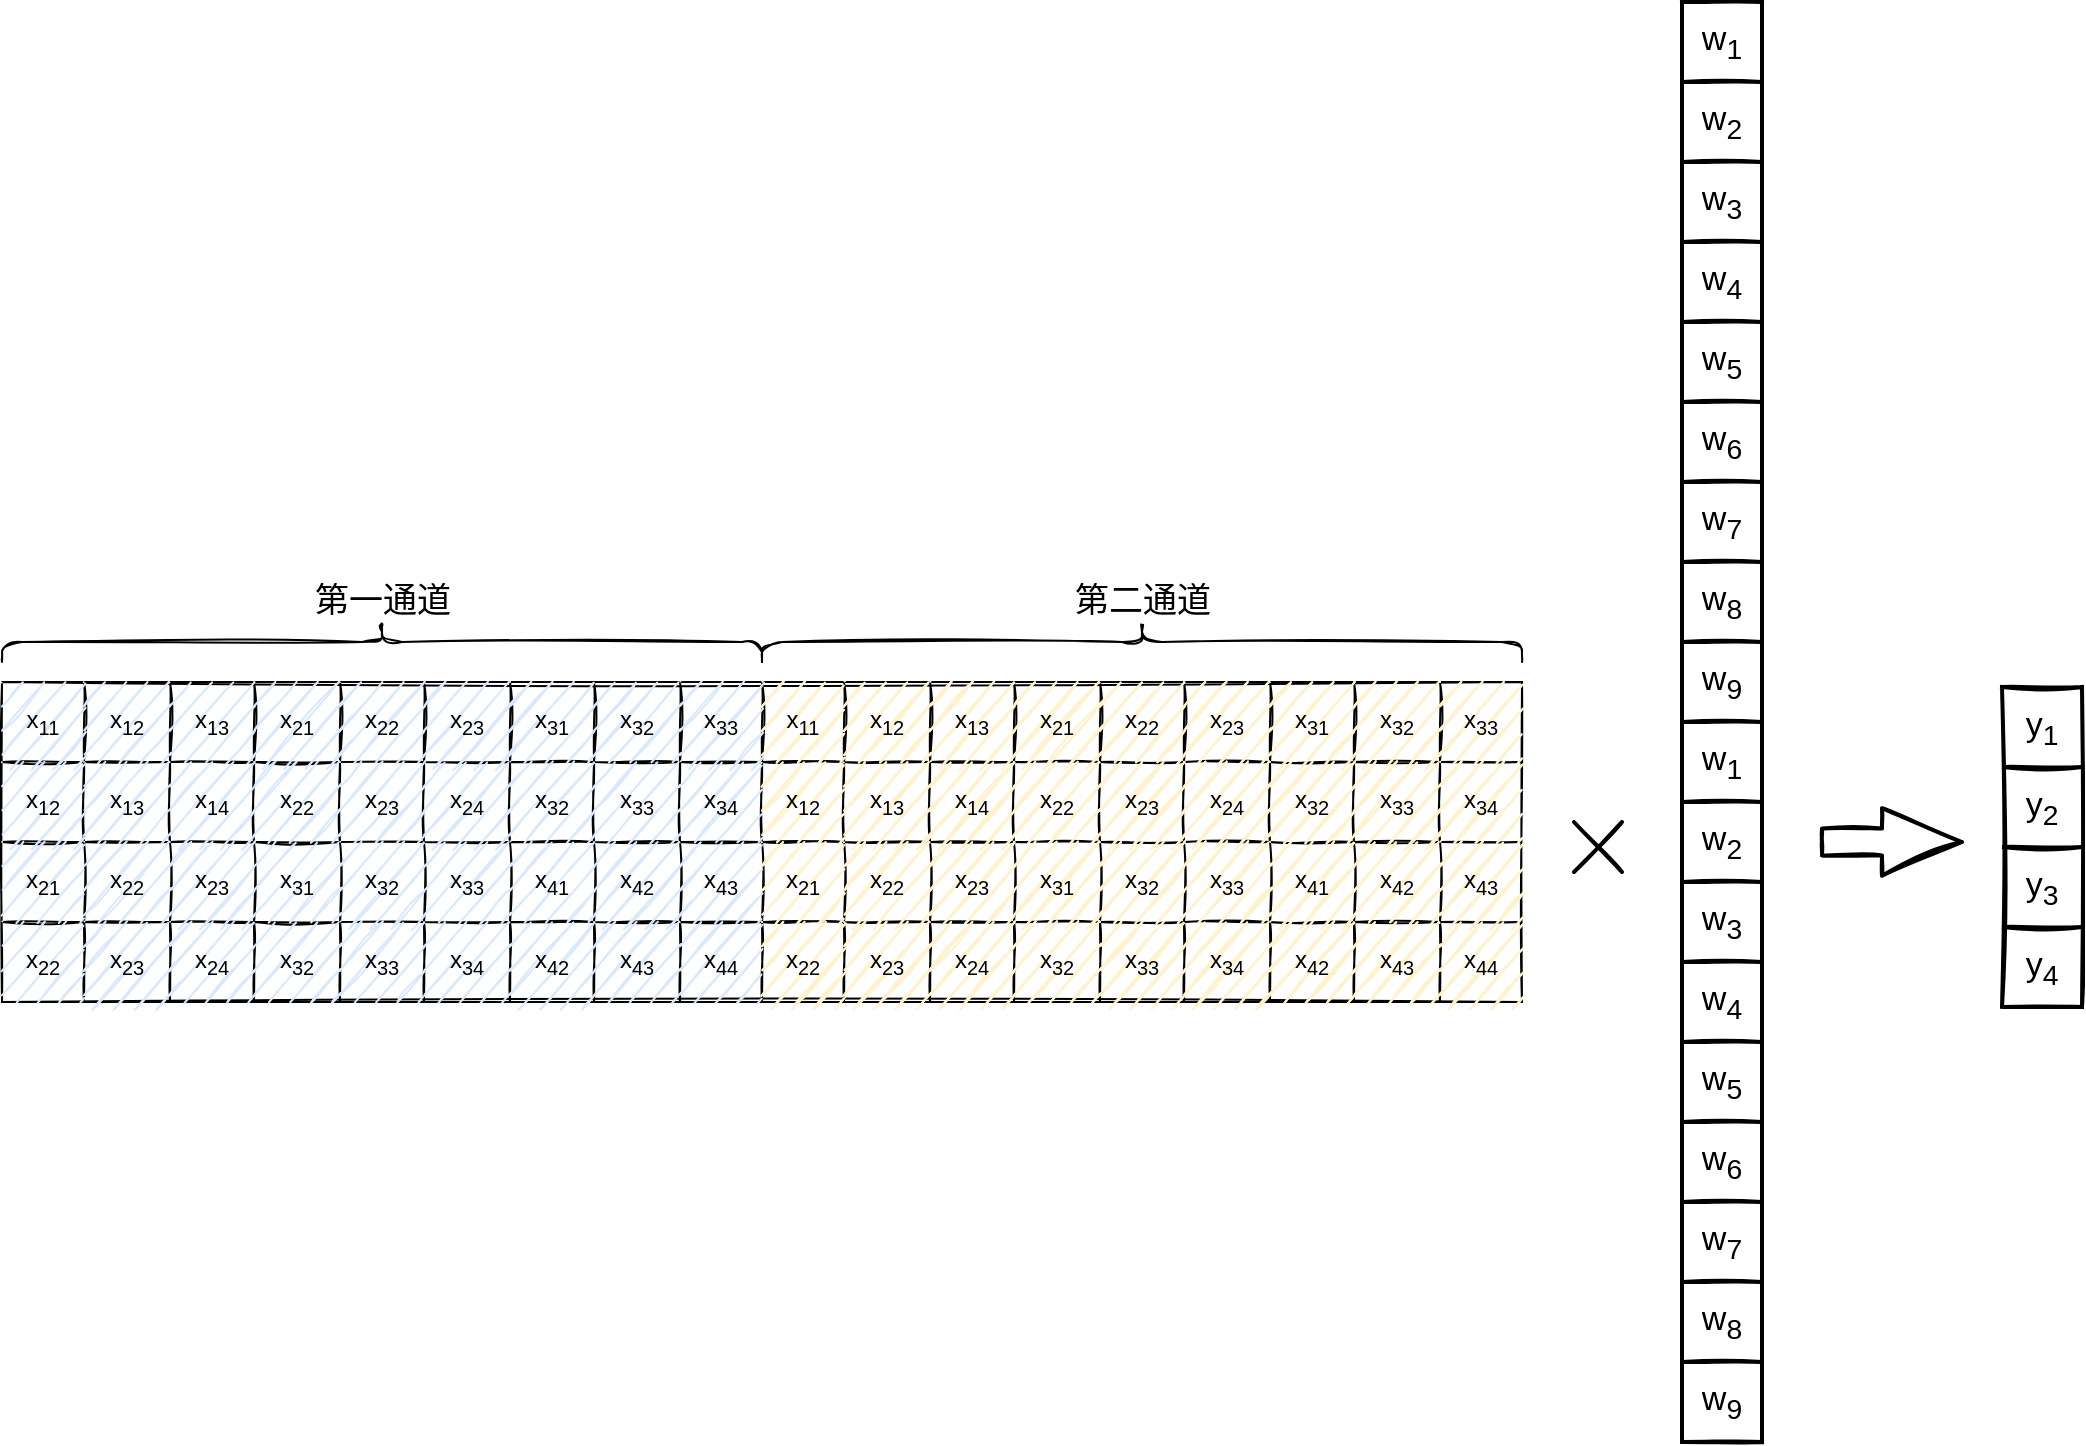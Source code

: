 <mxfile version="15.8.7" type="device"><diagram id="1XPFrQUeFBchEvQKIlx6" name="第 1 页"><mxGraphModel dx="1929" dy="1025" grid="1" gridSize="10" guides="1" tooltips="1" connect="1" arrows="1" fold="1" page="1" pageScale="1" pageWidth="827" pageHeight="1169" math="0" shadow="0"><root><mxCell id="0"/><mxCell id="1" parent="0"/><mxCell id="J59m3Lsk50Mo5f2lr4vB-1" value="" style="shape=table;startSize=0;container=1;collapsible=0;childLayout=tableLayout;sketch=1;shadow=0;rounded=1;" parent="1" vertex="1"><mxGeometry y="540" width="760" height="160" as="geometry"/></mxCell><mxCell id="J59m3Lsk50Mo5f2lr4vB-2" value="" style="shape=partialRectangle;collapsible=0;dropTarget=0;pointerEvents=0;fillColor=none;top=0;left=0;bottom=0;right=0;points=[[0,0.5],[1,0.5]];portConstraint=eastwest;sketch=1;shadow=0;" parent="J59m3Lsk50Mo5f2lr4vB-1" vertex="1"><mxGeometry width="760" height="40" as="geometry"/></mxCell><mxCell id="J59m3Lsk50Mo5f2lr4vB-3" value="x&lt;sub&gt;11&lt;/sub&gt;" style="shape=partialRectangle;html=1;whiteSpace=wrap;connectable=0;overflow=hidden;fillColor=#dae8fc;top=0;left=0;bottom=0;right=0;pointerEvents=1;sketch=1;shadow=0;strokeColor=#6c8ebf;strokeWidth=2;" parent="J59m3Lsk50Mo5f2lr4vB-2" vertex="1"><mxGeometry width="41" height="40" as="geometry"><mxRectangle width="41" height="40" as="alternateBounds"/></mxGeometry></mxCell><mxCell id="J59m3Lsk50Mo5f2lr4vB-4" value="x&lt;sub&gt;12&lt;/sub&gt;" style="shape=partialRectangle;html=1;whiteSpace=wrap;connectable=0;overflow=hidden;fillColor=#dae8fc;top=0;left=0;bottom=0;right=0;pointerEvents=1;sketch=1;shadow=0;strokeColor=#6c8ebf;strokeWidth=2;" parent="J59m3Lsk50Mo5f2lr4vB-2" vertex="1"><mxGeometry x="41" width="43" height="40" as="geometry"><mxRectangle width="43" height="40" as="alternateBounds"/></mxGeometry></mxCell><mxCell id="J59m3Lsk50Mo5f2lr4vB-5" value="x&lt;sub&gt;13&lt;/sub&gt;" style="shape=partialRectangle;html=1;whiteSpace=wrap;connectable=0;overflow=hidden;fillColor=#dae8fc;top=0;left=0;bottom=0;right=0;pointerEvents=1;sketch=1;shadow=0;strokeColor=#6c8ebf;strokeWidth=2;" parent="J59m3Lsk50Mo5f2lr4vB-2" vertex="1"><mxGeometry x="84" width="42" height="40" as="geometry"><mxRectangle width="42" height="40" as="alternateBounds"/></mxGeometry></mxCell><mxCell id="J59m3Lsk50Mo5f2lr4vB-6" value="x&lt;sub&gt;21&lt;/sub&gt;" style="shape=partialRectangle;html=1;whiteSpace=wrap;connectable=0;overflow=hidden;fillColor=#dae8fc;top=0;left=0;bottom=0;right=0;pointerEvents=1;sketch=1;shadow=0;strokeColor=#6c8ebf;strokeWidth=2;" parent="J59m3Lsk50Mo5f2lr4vB-2" vertex="1"><mxGeometry x="126" width="43" height="40" as="geometry"><mxRectangle width="43" height="40" as="alternateBounds"/></mxGeometry></mxCell><mxCell id="J59m3Lsk50Mo5f2lr4vB-7" value="x&lt;sub&gt;22&lt;/sub&gt;" style="shape=partialRectangle;html=1;whiteSpace=wrap;connectable=0;overflow=hidden;fillColor=#dae8fc;top=0;left=0;bottom=0;right=0;pointerEvents=1;sketch=1;shadow=0;strokeColor=#6c8ebf;strokeWidth=2;" parent="J59m3Lsk50Mo5f2lr4vB-2" vertex="1"><mxGeometry x="169" width="42" height="40" as="geometry"><mxRectangle width="42" height="40" as="alternateBounds"/></mxGeometry></mxCell><mxCell id="J59m3Lsk50Mo5f2lr4vB-8" value="x&lt;sub&gt;23&lt;/sub&gt;" style="shape=partialRectangle;html=1;whiteSpace=wrap;connectable=0;overflow=hidden;fillColor=#dae8fc;top=0;left=0;bottom=0;right=0;pointerEvents=1;sketch=1;shadow=0;strokeColor=#6c8ebf;strokeWidth=2;" parent="J59m3Lsk50Mo5f2lr4vB-2" vertex="1"><mxGeometry x="211" width="43" height="40" as="geometry"><mxRectangle width="43" height="40" as="alternateBounds"/></mxGeometry></mxCell><mxCell id="J59m3Lsk50Mo5f2lr4vB-9" value="x&lt;sub&gt;31&lt;/sub&gt;" style="shape=partialRectangle;html=1;whiteSpace=wrap;connectable=0;overflow=hidden;fillColor=#dae8fc;top=0;left=0;bottom=0;right=0;pointerEvents=1;sketch=1;shadow=0;strokeColor=#6c8ebf;strokeWidth=2;" parent="J59m3Lsk50Mo5f2lr4vB-2" vertex="1"><mxGeometry x="254" width="42" height="40" as="geometry"><mxRectangle width="42" height="40" as="alternateBounds"/></mxGeometry></mxCell><mxCell id="J59m3Lsk50Mo5f2lr4vB-10" value="x&lt;sub&gt;32&lt;/sub&gt;" style="shape=partialRectangle;html=1;whiteSpace=wrap;connectable=0;overflow=hidden;fillColor=#dae8fc;top=0;left=0;bottom=0;right=0;pointerEvents=1;sketch=1;shadow=0;strokeColor=#6c8ebf;strokeWidth=2;" parent="J59m3Lsk50Mo5f2lr4vB-2" vertex="1"><mxGeometry x="296" width="43" height="40" as="geometry"><mxRectangle width="43" height="40" as="alternateBounds"/></mxGeometry></mxCell><mxCell id="J59m3Lsk50Mo5f2lr4vB-11" value="x&lt;sub&gt;33&lt;/sub&gt;" style="shape=partialRectangle;html=1;whiteSpace=wrap;connectable=0;overflow=hidden;fillColor=#dae8fc;top=0;left=0;bottom=0;right=0;pointerEvents=1;sketch=1;shadow=0;strokeColor=#6c8ebf;strokeWidth=2;" parent="J59m3Lsk50Mo5f2lr4vB-2" vertex="1"><mxGeometry x="339" width="41" height="40" as="geometry"><mxRectangle width="41" height="40" as="alternateBounds"/></mxGeometry></mxCell><mxCell id="J59m3Lsk50Mo5f2lr4vB-12" value="" style="shape=partialRectangle;html=1;whiteSpace=wrap;connectable=0;overflow=hidden;fillColor=#fff2cc;top=0;left=0;bottom=0;right=0;pointerEvents=1;sketch=1;shadow=0;strokeColor=#d6b656;strokeWidth=2;" parent="J59m3Lsk50Mo5f2lr4vB-2" vertex="1"><mxGeometry x="380" width="41" height="40" as="geometry"><mxRectangle width="41" height="40" as="alternateBounds"/></mxGeometry></mxCell><mxCell id="J59m3Lsk50Mo5f2lr4vB-13" value="" style="shape=partialRectangle;html=1;whiteSpace=wrap;connectable=0;overflow=hidden;fillColor=#fff2cc;top=0;left=0;bottom=0;right=0;pointerEvents=1;sketch=1;shadow=0;strokeColor=#d6b656;strokeWidth=2;" parent="J59m3Lsk50Mo5f2lr4vB-2" vertex="1"><mxGeometry x="421" width="43" height="40" as="geometry"><mxRectangle width="43" height="40" as="alternateBounds"/></mxGeometry></mxCell><mxCell id="J59m3Lsk50Mo5f2lr4vB-14" value="" style="shape=partialRectangle;html=1;whiteSpace=wrap;connectable=0;overflow=hidden;fillColor=#fff2cc;top=0;left=0;bottom=0;right=0;pointerEvents=1;sketch=1;shadow=0;strokeColor=#d6b656;strokeWidth=2;" parent="J59m3Lsk50Mo5f2lr4vB-2" vertex="1"><mxGeometry x="464" width="42" height="40" as="geometry"><mxRectangle width="42" height="40" as="alternateBounds"/></mxGeometry></mxCell><mxCell id="J59m3Lsk50Mo5f2lr4vB-15" value="" style="shape=partialRectangle;html=1;whiteSpace=wrap;connectable=0;overflow=hidden;fillColor=#fff2cc;top=0;left=0;bottom=0;right=0;pointerEvents=1;sketch=1;shadow=0;strokeColor=#d6b656;strokeWidth=2;" parent="J59m3Lsk50Mo5f2lr4vB-2" vertex="1"><mxGeometry x="506" width="43" height="40" as="geometry"><mxRectangle width="43" height="40" as="alternateBounds"/></mxGeometry></mxCell><mxCell id="J59m3Lsk50Mo5f2lr4vB-16" value="" style="shape=partialRectangle;html=1;whiteSpace=wrap;connectable=0;overflow=hidden;fillColor=#fff2cc;top=0;left=0;bottom=0;right=0;pointerEvents=1;sketch=1;shadow=0;strokeColor=#d6b656;strokeWidth=2;" parent="J59m3Lsk50Mo5f2lr4vB-2" vertex="1"><mxGeometry x="549" width="42" height="40" as="geometry"><mxRectangle width="42" height="40" as="alternateBounds"/></mxGeometry></mxCell><mxCell id="J59m3Lsk50Mo5f2lr4vB-17" value="" style="shape=partialRectangle;html=1;whiteSpace=wrap;connectable=0;overflow=hidden;fillColor=#fff2cc;top=0;left=0;bottom=0;right=0;pointerEvents=1;sketch=1;shadow=0;strokeColor=#d6b656;strokeWidth=2;" parent="J59m3Lsk50Mo5f2lr4vB-2" vertex="1"><mxGeometry x="591" width="43" height="40" as="geometry"><mxRectangle width="43" height="40" as="alternateBounds"/></mxGeometry></mxCell><mxCell id="J59m3Lsk50Mo5f2lr4vB-18" value="" style="shape=partialRectangle;html=1;whiteSpace=wrap;connectable=0;overflow=hidden;fillColor=#fff2cc;top=0;left=0;bottom=0;right=0;pointerEvents=1;sketch=1;shadow=0;strokeColor=#d6b656;strokeWidth=2;" parent="J59m3Lsk50Mo5f2lr4vB-2" vertex="1"><mxGeometry x="634" width="42" height="40" as="geometry"><mxRectangle width="42" height="40" as="alternateBounds"/></mxGeometry></mxCell><mxCell id="J59m3Lsk50Mo5f2lr4vB-19" value="" style="shape=partialRectangle;html=1;whiteSpace=wrap;connectable=0;overflow=hidden;fillColor=#fff2cc;top=0;left=0;bottom=0;right=0;pointerEvents=1;sketch=1;shadow=0;strokeColor=#d6b656;strokeWidth=2;" parent="J59m3Lsk50Mo5f2lr4vB-2" vertex="1"><mxGeometry x="676" width="43" height="40" as="geometry"><mxRectangle width="43" height="40" as="alternateBounds"/></mxGeometry></mxCell><mxCell id="J59m3Lsk50Mo5f2lr4vB-20" value="" style="shape=partialRectangle;html=1;whiteSpace=wrap;connectable=0;overflow=hidden;fillColor=#fff2cc;top=0;left=0;bottom=0;right=0;pointerEvents=1;sketch=1;shadow=0;strokeColor=#d6b656;strokeWidth=2;" parent="J59m3Lsk50Mo5f2lr4vB-2" vertex="1"><mxGeometry x="719" width="41" height="40" as="geometry"><mxRectangle width="41" height="40" as="alternateBounds"/></mxGeometry></mxCell><mxCell id="J59m3Lsk50Mo5f2lr4vB-21" value="" style="shape=partialRectangle;collapsible=0;dropTarget=0;pointerEvents=0;fillColor=none;top=0;left=0;bottom=0;right=0;points=[[0,0.5],[1,0.5]];portConstraint=eastwest;sketch=1;shadow=0;" parent="J59m3Lsk50Mo5f2lr4vB-1" vertex="1"><mxGeometry y="40" width="760" height="40" as="geometry"/></mxCell><mxCell id="J59m3Lsk50Mo5f2lr4vB-22" value="x&lt;sub&gt;12&lt;/sub&gt;" style="shape=partialRectangle;html=1;whiteSpace=wrap;connectable=0;overflow=hidden;fillColor=#dae8fc;top=0;left=0;bottom=0;right=0;pointerEvents=1;sketch=1;shadow=0;strokeColor=#6c8ebf;strokeWidth=2;" parent="J59m3Lsk50Mo5f2lr4vB-21" vertex="1"><mxGeometry width="41" height="40" as="geometry"><mxRectangle width="41" height="40" as="alternateBounds"/></mxGeometry></mxCell><mxCell id="J59m3Lsk50Mo5f2lr4vB-23" value="x&lt;sub&gt;13&lt;/sub&gt;" style="shape=partialRectangle;html=1;whiteSpace=wrap;connectable=0;overflow=hidden;fillColor=#dae8fc;top=0;left=0;bottom=0;right=0;pointerEvents=1;sketch=1;shadow=0;strokeColor=#6c8ebf;strokeWidth=2;" parent="J59m3Lsk50Mo5f2lr4vB-21" vertex="1"><mxGeometry x="41" width="43" height="40" as="geometry"><mxRectangle width="43" height="40" as="alternateBounds"/></mxGeometry></mxCell><mxCell id="J59m3Lsk50Mo5f2lr4vB-24" value="x&lt;sub&gt;14&lt;/sub&gt;" style="shape=partialRectangle;html=1;whiteSpace=wrap;connectable=0;overflow=hidden;fillColor=#dae8fc;top=0;left=0;bottom=0;right=0;pointerEvents=1;sketch=1;shadow=0;strokeColor=#6c8ebf;strokeWidth=2;" parent="J59m3Lsk50Mo5f2lr4vB-21" vertex="1"><mxGeometry x="84" width="42" height="40" as="geometry"><mxRectangle width="42" height="40" as="alternateBounds"/></mxGeometry></mxCell><mxCell id="J59m3Lsk50Mo5f2lr4vB-25" value="x&lt;sub&gt;22&lt;/sub&gt;" style="shape=partialRectangle;html=1;whiteSpace=wrap;connectable=0;overflow=hidden;fillColor=#dae8fc;top=0;left=0;bottom=0;right=0;pointerEvents=1;sketch=1;shadow=0;strokeColor=#6c8ebf;strokeWidth=2;" parent="J59m3Lsk50Mo5f2lr4vB-21" vertex="1"><mxGeometry x="126" width="43" height="40" as="geometry"><mxRectangle width="43" height="40" as="alternateBounds"/></mxGeometry></mxCell><mxCell id="J59m3Lsk50Mo5f2lr4vB-26" value="x&lt;sub&gt;23&lt;/sub&gt;" style="shape=partialRectangle;html=1;whiteSpace=wrap;connectable=0;overflow=hidden;fillColor=#dae8fc;top=0;left=0;bottom=0;right=0;pointerEvents=1;sketch=1;shadow=0;strokeColor=#6c8ebf;strokeWidth=2;" parent="J59m3Lsk50Mo5f2lr4vB-21" vertex="1"><mxGeometry x="169" width="42" height="40" as="geometry"><mxRectangle width="42" height="40" as="alternateBounds"/></mxGeometry></mxCell><mxCell id="J59m3Lsk50Mo5f2lr4vB-27" value="x&lt;sub&gt;24&lt;/sub&gt;" style="shape=partialRectangle;html=1;whiteSpace=wrap;connectable=0;overflow=hidden;fillColor=#dae8fc;top=0;left=0;bottom=0;right=0;pointerEvents=1;sketch=1;shadow=0;strokeColor=#6c8ebf;strokeWidth=2;" parent="J59m3Lsk50Mo5f2lr4vB-21" vertex="1"><mxGeometry x="211" width="43" height="40" as="geometry"><mxRectangle width="43" height="40" as="alternateBounds"/></mxGeometry></mxCell><mxCell id="J59m3Lsk50Mo5f2lr4vB-28" value="x&lt;sub&gt;32&lt;/sub&gt;" style="shape=partialRectangle;html=1;whiteSpace=wrap;connectable=0;overflow=hidden;fillColor=#dae8fc;top=0;left=0;bottom=0;right=0;pointerEvents=1;sketch=1;shadow=0;strokeColor=#6c8ebf;strokeWidth=2;" parent="J59m3Lsk50Mo5f2lr4vB-21" vertex="1"><mxGeometry x="254" width="42" height="40" as="geometry"><mxRectangle width="42" height="40" as="alternateBounds"/></mxGeometry></mxCell><mxCell id="J59m3Lsk50Mo5f2lr4vB-29" value="x&lt;sub&gt;33&lt;/sub&gt;" style="shape=partialRectangle;html=1;whiteSpace=wrap;connectable=0;overflow=hidden;fillColor=#dae8fc;top=0;left=0;bottom=0;right=0;pointerEvents=1;sketch=1;shadow=0;strokeColor=#6c8ebf;strokeWidth=2;" parent="J59m3Lsk50Mo5f2lr4vB-21" vertex="1"><mxGeometry x="296" width="43" height="40" as="geometry"><mxRectangle width="43" height="40" as="alternateBounds"/></mxGeometry></mxCell><mxCell id="J59m3Lsk50Mo5f2lr4vB-30" value="x&lt;sub&gt;34&lt;/sub&gt;" style="shape=partialRectangle;html=1;whiteSpace=wrap;connectable=0;overflow=hidden;fillColor=#dae8fc;top=0;left=0;bottom=0;right=0;pointerEvents=1;sketch=1;shadow=0;strokeColor=#6c8ebf;strokeWidth=2;" parent="J59m3Lsk50Mo5f2lr4vB-21" vertex="1"><mxGeometry x="339" width="41" height="40" as="geometry"><mxRectangle width="41" height="40" as="alternateBounds"/></mxGeometry></mxCell><mxCell id="J59m3Lsk50Mo5f2lr4vB-31" value="" style="shape=partialRectangle;html=1;whiteSpace=wrap;connectable=0;overflow=hidden;fillColor=#fff2cc;top=0;left=0;bottom=0;right=0;pointerEvents=1;sketch=1;shadow=0;strokeColor=#d6b656;strokeWidth=2;" parent="J59m3Lsk50Mo5f2lr4vB-21" vertex="1"><mxGeometry x="380" width="41" height="40" as="geometry"><mxRectangle width="41" height="40" as="alternateBounds"/></mxGeometry></mxCell><mxCell id="J59m3Lsk50Mo5f2lr4vB-32" value="" style="shape=partialRectangle;html=1;whiteSpace=wrap;connectable=0;overflow=hidden;fillColor=#fff2cc;top=0;left=0;bottom=0;right=0;pointerEvents=1;sketch=1;shadow=0;strokeColor=#d6b656;strokeWidth=2;" parent="J59m3Lsk50Mo5f2lr4vB-21" vertex="1"><mxGeometry x="421" width="43" height="40" as="geometry"><mxRectangle width="43" height="40" as="alternateBounds"/></mxGeometry></mxCell><mxCell id="J59m3Lsk50Mo5f2lr4vB-33" value="" style="shape=partialRectangle;html=1;whiteSpace=wrap;connectable=0;overflow=hidden;fillColor=#fff2cc;top=0;left=0;bottom=0;right=0;pointerEvents=1;sketch=1;shadow=0;strokeColor=#d6b656;strokeWidth=2;" parent="J59m3Lsk50Mo5f2lr4vB-21" vertex="1"><mxGeometry x="464" width="42" height="40" as="geometry"><mxRectangle width="42" height="40" as="alternateBounds"/></mxGeometry></mxCell><mxCell id="J59m3Lsk50Mo5f2lr4vB-34" value="" style="shape=partialRectangle;html=1;whiteSpace=wrap;connectable=0;overflow=hidden;fillColor=#fff2cc;top=0;left=0;bottom=0;right=0;pointerEvents=1;sketch=1;shadow=0;strokeColor=#d6b656;strokeWidth=2;" parent="J59m3Lsk50Mo5f2lr4vB-21" vertex="1"><mxGeometry x="506" width="43" height="40" as="geometry"><mxRectangle width="43" height="40" as="alternateBounds"/></mxGeometry></mxCell><mxCell id="J59m3Lsk50Mo5f2lr4vB-35" value="" style="shape=partialRectangle;html=1;whiteSpace=wrap;connectable=0;overflow=hidden;fillColor=#fff2cc;top=0;left=0;bottom=0;right=0;pointerEvents=1;sketch=1;shadow=0;strokeColor=#d6b656;strokeWidth=2;" parent="J59m3Lsk50Mo5f2lr4vB-21" vertex="1"><mxGeometry x="549" width="42" height="40" as="geometry"><mxRectangle width="42" height="40" as="alternateBounds"/></mxGeometry></mxCell><mxCell id="J59m3Lsk50Mo5f2lr4vB-36" value="" style="shape=partialRectangle;html=1;whiteSpace=wrap;connectable=0;overflow=hidden;fillColor=#fff2cc;top=0;left=0;bottom=0;right=0;pointerEvents=1;sketch=1;shadow=0;strokeColor=#d6b656;strokeWidth=2;" parent="J59m3Lsk50Mo5f2lr4vB-21" vertex="1"><mxGeometry x="591" width="43" height="40" as="geometry"><mxRectangle width="43" height="40" as="alternateBounds"/></mxGeometry></mxCell><mxCell id="J59m3Lsk50Mo5f2lr4vB-37" value="" style="shape=partialRectangle;html=1;whiteSpace=wrap;connectable=0;overflow=hidden;fillColor=#fff2cc;top=0;left=0;bottom=0;right=0;pointerEvents=1;sketch=1;shadow=0;strokeColor=#d6b656;strokeWidth=2;" parent="J59m3Lsk50Mo5f2lr4vB-21" vertex="1"><mxGeometry x="634" width="42" height="40" as="geometry"><mxRectangle width="42" height="40" as="alternateBounds"/></mxGeometry></mxCell><mxCell id="J59m3Lsk50Mo5f2lr4vB-38" value="" style="shape=partialRectangle;html=1;whiteSpace=wrap;connectable=0;overflow=hidden;fillColor=#fff2cc;top=0;left=0;bottom=0;right=0;pointerEvents=1;sketch=1;shadow=0;strokeColor=#d6b656;strokeWidth=2;" parent="J59m3Lsk50Mo5f2lr4vB-21" vertex="1"><mxGeometry x="676" width="43" height="40" as="geometry"><mxRectangle width="43" height="40" as="alternateBounds"/></mxGeometry></mxCell><mxCell id="J59m3Lsk50Mo5f2lr4vB-39" value="" style="shape=partialRectangle;html=1;whiteSpace=wrap;connectable=0;overflow=hidden;fillColor=#fff2cc;top=0;left=0;bottom=0;right=0;pointerEvents=1;sketch=1;shadow=0;strokeColor=#d6b656;strokeWidth=2;" parent="J59m3Lsk50Mo5f2lr4vB-21" vertex="1"><mxGeometry x="719" width="41" height="40" as="geometry"><mxRectangle width="41" height="40" as="alternateBounds"/></mxGeometry></mxCell><mxCell id="J59m3Lsk50Mo5f2lr4vB-40" value="" style="shape=partialRectangle;collapsible=0;dropTarget=0;pointerEvents=0;fillColor=none;top=0;left=0;bottom=0;right=0;points=[[0,0.5],[1,0.5]];portConstraint=eastwest;sketch=1;shadow=0;" parent="J59m3Lsk50Mo5f2lr4vB-1" vertex="1"><mxGeometry y="80" width="760" height="40" as="geometry"/></mxCell><mxCell id="J59m3Lsk50Mo5f2lr4vB-41" value="x&lt;sub&gt;21&lt;/sub&gt;" style="shape=partialRectangle;html=1;whiteSpace=wrap;connectable=0;overflow=hidden;fillColor=#dae8fc;top=0;left=0;bottom=0;right=0;pointerEvents=1;sketch=1;shadow=0;strokeColor=#6c8ebf;strokeWidth=2;" parent="J59m3Lsk50Mo5f2lr4vB-40" vertex="1"><mxGeometry width="41" height="40" as="geometry"><mxRectangle width="41" height="40" as="alternateBounds"/></mxGeometry></mxCell><mxCell id="J59m3Lsk50Mo5f2lr4vB-42" value="x&lt;sub&gt;22&lt;/sub&gt;" style="shape=partialRectangle;html=1;whiteSpace=wrap;connectable=0;overflow=hidden;fillColor=#dae8fc;top=0;left=0;bottom=0;right=0;pointerEvents=1;sketch=1;shadow=0;strokeColor=#6c8ebf;strokeWidth=2;" parent="J59m3Lsk50Mo5f2lr4vB-40" vertex="1"><mxGeometry x="41" width="43" height="40" as="geometry"><mxRectangle width="43" height="40" as="alternateBounds"/></mxGeometry></mxCell><mxCell id="J59m3Lsk50Mo5f2lr4vB-43" value="x&lt;sub&gt;23&lt;/sub&gt;" style="shape=partialRectangle;html=1;whiteSpace=wrap;connectable=0;overflow=hidden;fillColor=#dae8fc;top=0;left=0;bottom=0;right=0;pointerEvents=1;sketch=1;shadow=0;strokeColor=#6c8ebf;strokeWidth=2;" parent="J59m3Lsk50Mo5f2lr4vB-40" vertex="1"><mxGeometry x="84" width="42" height="40" as="geometry"><mxRectangle width="42" height="40" as="alternateBounds"/></mxGeometry></mxCell><mxCell id="J59m3Lsk50Mo5f2lr4vB-44" value="x&lt;sub&gt;31&lt;/sub&gt;" style="shape=partialRectangle;html=1;whiteSpace=wrap;connectable=0;overflow=hidden;fillColor=#dae8fc;top=0;left=0;bottom=0;right=0;pointerEvents=1;sketch=1;shadow=0;strokeColor=#6c8ebf;strokeWidth=2;" parent="J59m3Lsk50Mo5f2lr4vB-40" vertex="1"><mxGeometry x="126" width="43" height="40" as="geometry"><mxRectangle width="43" height="40" as="alternateBounds"/></mxGeometry></mxCell><mxCell id="J59m3Lsk50Mo5f2lr4vB-45" value="x&lt;sub&gt;32&lt;/sub&gt;" style="shape=partialRectangle;html=1;whiteSpace=wrap;connectable=0;overflow=hidden;fillColor=#dae8fc;top=0;left=0;bottom=0;right=0;pointerEvents=1;sketch=1;shadow=0;strokeColor=#6c8ebf;strokeWidth=2;" parent="J59m3Lsk50Mo5f2lr4vB-40" vertex="1"><mxGeometry x="169" width="42" height="40" as="geometry"><mxRectangle width="42" height="40" as="alternateBounds"/></mxGeometry></mxCell><mxCell id="J59m3Lsk50Mo5f2lr4vB-46" value="x&lt;sub&gt;33&lt;/sub&gt;" style="shape=partialRectangle;html=1;whiteSpace=wrap;connectable=0;overflow=hidden;fillColor=#dae8fc;top=0;left=0;bottom=0;right=0;pointerEvents=1;sketch=1;shadow=0;strokeColor=#6c8ebf;strokeWidth=2;" parent="J59m3Lsk50Mo5f2lr4vB-40" vertex="1"><mxGeometry x="211" width="43" height="40" as="geometry"><mxRectangle width="43" height="40" as="alternateBounds"/></mxGeometry></mxCell><mxCell id="J59m3Lsk50Mo5f2lr4vB-47" value="x&lt;sub&gt;41&lt;/sub&gt;" style="shape=partialRectangle;html=1;whiteSpace=wrap;connectable=0;overflow=hidden;fillColor=#dae8fc;top=0;left=0;bottom=0;right=0;pointerEvents=1;sketch=1;shadow=0;strokeColor=#6c8ebf;strokeWidth=2;" parent="J59m3Lsk50Mo5f2lr4vB-40" vertex="1"><mxGeometry x="254" width="42" height="40" as="geometry"><mxRectangle width="42" height="40" as="alternateBounds"/></mxGeometry></mxCell><mxCell id="J59m3Lsk50Mo5f2lr4vB-48" value="x&lt;sub&gt;42&lt;/sub&gt;" style="shape=partialRectangle;html=1;whiteSpace=wrap;connectable=0;overflow=hidden;fillColor=#dae8fc;top=0;left=0;bottom=0;right=0;pointerEvents=1;sketch=1;shadow=0;strokeColor=#6c8ebf;strokeWidth=2;" parent="J59m3Lsk50Mo5f2lr4vB-40" vertex="1"><mxGeometry x="296" width="43" height="40" as="geometry"><mxRectangle width="43" height="40" as="alternateBounds"/></mxGeometry></mxCell><mxCell id="J59m3Lsk50Mo5f2lr4vB-49" value="x&lt;sub&gt;43&lt;/sub&gt;" style="shape=partialRectangle;html=1;whiteSpace=wrap;connectable=0;overflow=hidden;fillColor=#dae8fc;top=0;left=0;bottom=0;right=0;pointerEvents=1;sketch=1;shadow=0;strokeColor=#6c8ebf;strokeWidth=2;" parent="J59m3Lsk50Mo5f2lr4vB-40" vertex="1"><mxGeometry x="339" width="41" height="40" as="geometry"><mxRectangle width="41" height="40" as="alternateBounds"/></mxGeometry></mxCell><mxCell id="J59m3Lsk50Mo5f2lr4vB-50" value="" style="shape=partialRectangle;html=1;whiteSpace=wrap;connectable=0;overflow=hidden;fillColor=#fff2cc;top=0;left=0;bottom=0;right=0;pointerEvents=1;sketch=1;shadow=0;strokeColor=#d6b656;strokeWidth=2;" parent="J59m3Lsk50Mo5f2lr4vB-40" vertex="1"><mxGeometry x="380" width="41" height="40" as="geometry"><mxRectangle width="41" height="40" as="alternateBounds"/></mxGeometry></mxCell><mxCell id="J59m3Lsk50Mo5f2lr4vB-51" value="" style="shape=partialRectangle;html=1;whiteSpace=wrap;connectable=0;overflow=hidden;fillColor=#fff2cc;top=0;left=0;bottom=0;right=0;pointerEvents=1;sketch=1;shadow=0;strokeColor=#d6b656;strokeWidth=2;" parent="J59m3Lsk50Mo5f2lr4vB-40" vertex="1"><mxGeometry x="421" width="43" height="40" as="geometry"><mxRectangle width="43" height="40" as="alternateBounds"/></mxGeometry></mxCell><mxCell id="J59m3Lsk50Mo5f2lr4vB-52" value="" style="shape=partialRectangle;html=1;whiteSpace=wrap;connectable=0;overflow=hidden;fillColor=#fff2cc;top=0;left=0;bottom=0;right=0;pointerEvents=1;sketch=1;shadow=0;strokeColor=#d6b656;strokeWidth=2;" parent="J59m3Lsk50Mo5f2lr4vB-40" vertex="1"><mxGeometry x="464" width="42" height="40" as="geometry"><mxRectangle width="42" height="40" as="alternateBounds"/></mxGeometry></mxCell><mxCell id="J59m3Lsk50Mo5f2lr4vB-53" value="" style="shape=partialRectangle;html=1;whiteSpace=wrap;connectable=0;overflow=hidden;fillColor=#fff2cc;top=0;left=0;bottom=0;right=0;pointerEvents=1;sketch=1;shadow=0;strokeColor=#d6b656;strokeWidth=2;" parent="J59m3Lsk50Mo5f2lr4vB-40" vertex="1"><mxGeometry x="506" width="43" height="40" as="geometry"><mxRectangle width="43" height="40" as="alternateBounds"/></mxGeometry></mxCell><mxCell id="J59m3Lsk50Mo5f2lr4vB-54" value="" style="shape=partialRectangle;html=1;whiteSpace=wrap;connectable=0;overflow=hidden;fillColor=#fff2cc;top=0;left=0;bottom=0;right=0;pointerEvents=1;sketch=1;shadow=0;strokeColor=#d6b656;strokeWidth=2;" parent="J59m3Lsk50Mo5f2lr4vB-40" vertex="1"><mxGeometry x="549" width="42" height="40" as="geometry"><mxRectangle width="42" height="40" as="alternateBounds"/></mxGeometry></mxCell><mxCell id="J59m3Lsk50Mo5f2lr4vB-55" value="" style="shape=partialRectangle;html=1;whiteSpace=wrap;connectable=0;overflow=hidden;fillColor=#fff2cc;top=0;left=0;bottom=0;right=0;pointerEvents=1;sketch=1;shadow=0;strokeColor=#d6b656;strokeWidth=2;" parent="J59m3Lsk50Mo5f2lr4vB-40" vertex="1"><mxGeometry x="591" width="43" height="40" as="geometry"><mxRectangle width="43" height="40" as="alternateBounds"/></mxGeometry></mxCell><mxCell id="J59m3Lsk50Mo5f2lr4vB-56" value="" style="shape=partialRectangle;html=1;whiteSpace=wrap;connectable=0;overflow=hidden;fillColor=#fff2cc;top=0;left=0;bottom=0;right=0;pointerEvents=1;sketch=1;shadow=0;strokeColor=#d6b656;strokeWidth=2;" parent="J59m3Lsk50Mo5f2lr4vB-40" vertex="1"><mxGeometry x="634" width="42" height="40" as="geometry"><mxRectangle width="42" height="40" as="alternateBounds"/></mxGeometry></mxCell><mxCell id="J59m3Lsk50Mo5f2lr4vB-57" value="" style="shape=partialRectangle;html=1;whiteSpace=wrap;connectable=0;overflow=hidden;fillColor=#fff2cc;top=0;left=0;bottom=0;right=0;pointerEvents=1;sketch=1;shadow=0;strokeColor=#d6b656;strokeWidth=2;" parent="J59m3Lsk50Mo5f2lr4vB-40" vertex="1"><mxGeometry x="676" width="43" height="40" as="geometry"><mxRectangle width="43" height="40" as="alternateBounds"/></mxGeometry></mxCell><mxCell id="J59m3Lsk50Mo5f2lr4vB-58" value="" style="shape=partialRectangle;html=1;whiteSpace=wrap;connectable=0;overflow=hidden;fillColor=#fff2cc;top=0;left=0;bottom=0;right=0;pointerEvents=1;sketch=1;shadow=0;strokeColor=#d6b656;strokeWidth=2;" parent="J59m3Lsk50Mo5f2lr4vB-40" vertex="1"><mxGeometry x="719" width="41" height="40" as="geometry"><mxRectangle width="41" height="40" as="alternateBounds"/></mxGeometry></mxCell><mxCell id="J59m3Lsk50Mo5f2lr4vB-59" value="" style="shape=partialRectangle;collapsible=0;dropTarget=0;pointerEvents=0;fillColor=none;top=0;left=0;bottom=0;right=0;points=[[0,0.5],[1,0.5]];portConstraint=eastwest;sketch=1;shadow=0;" parent="J59m3Lsk50Mo5f2lr4vB-1" vertex="1"><mxGeometry y="120" width="760" height="40" as="geometry"/></mxCell><mxCell id="J59m3Lsk50Mo5f2lr4vB-60" value="x&lt;sub&gt;22&lt;/sub&gt;" style="shape=partialRectangle;html=1;whiteSpace=wrap;connectable=0;overflow=hidden;fillColor=#dae8fc;top=0;left=0;bottom=0;right=0;pointerEvents=1;sketch=1;shadow=0;strokeColor=#6c8ebf;strokeWidth=2;" parent="J59m3Lsk50Mo5f2lr4vB-59" vertex="1"><mxGeometry width="41" height="40" as="geometry"><mxRectangle width="41" height="40" as="alternateBounds"/></mxGeometry></mxCell><mxCell id="J59m3Lsk50Mo5f2lr4vB-61" value="x&lt;sub&gt;23&lt;/sub&gt;" style="shape=partialRectangle;html=1;whiteSpace=wrap;connectable=0;overflow=hidden;fillColor=#dae8fc;top=0;left=0;bottom=0;right=0;pointerEvents=1;sketch=1;shadow=0;strokeColor=#6c8ebf;strokeWidth=2;" parent="J59m3Lsk50Mo5f2lr4vB-59" vertex="1"><mxGeometry x="41" width="43" height="40" as="geometry"><mxRectangle width="43" height="40" as="alternateBounds"/></mxGeometry></mxCell><mxCell id="J59m3Lsk50Mo5f2lr4vB-62" value="x&lt;sub&gt;24&lt;/sub&gt;" style="shape=partialRectangle;html=1;whiteSpace=wrap;connectable=0;overflow=hidden;fillColor=#dae8fc;top=0;left=0;bottom=0;right=0;pointerEvents=1;sketch=1;shadow=0;strokeColor=#6c8ebf;strokeWidth=2;" parent="J59m3Lsk50Mo5f2lr4vB-59" vertex="1"><mxGeometry x="84" width="42" height="40" as="geometry"><mxRectangle width="42" height="40" as="alternateBounds"/></mxGeometry></mxCell><mxCell id="J59m3Lsk50Mo5f2lr4vB-63" value="x&lt;sub&gt;32&lt;/sub&gt;" style="shape=partialRectangle;html=1;whiteSpace=wrap;connectable=0;overflow=hidden;fillColor=#dae8fc;top=0;left=0;bottom=0;right=0;pointerEvents=1;sketch=1;shadow=0;strokeColor=#6c8ebf;strokeWidth=2;" parent="J59m3Lsk50Mo5f2lr4vB-59" vertex="1"><mxGeometry x="126" width="43" height="40" as="geometry"><mxRectangle width="43" height="40" as="alternateBounds"/></mxGeometry></mxCell><mxCell id="J59m3Lsk50Mo5f2lr4vB-64" value="x&lt;sub&gt;33&lt;/sub&gt;" style="shape=partialRectangle;html=1;whiteSpace=wrap;connectable=0;overflow=hidden;fillColor=#dae8fc;top=0;left=0;bottom=0;right=0;pointerEvents=1;sketch=1;shadow=0;strokeColor=#6c8ebf;strokeWidth=2;" parent="J59m3Lsk50Mo5f2lr4vB-59" vertex="1"><mxGeometry x="169" width="42" height="40" as="geometry"><mxRectangle width="42" height="40" as="alternateBounds"/></mxGeometry></mxCell><mxCell id="J59m3Lsk50Mo5f2lr4vB-65" value="x&lt;sub&gt;34&lt;/sub&gt;" style="shape=partialRectangle;html=1;whiteSpace=wrap;connectable=0;overflow=hidden;fillColor=#dae8fc;top=0;left=0;bottom=0;right=0;pointerEvents=1;sketch=1;shadow=0;strokeColor=#6c8ebf;strokeWidth=2;" parent="J59m3Lsk50Mo5f2lr4vB-59" vertex="1"><mxGeometry x="211" width="43" height="40" as="geometry"><mxRectangle width="43" height="40" as="alternateBounds"/></mxGeometry></mxCell><mxCell id="J59m3Lsk50Mo5f2lr4vB-66" value="x&lt;sub&gt;42&lt;/sub&gt;" style="shape=partialRectangle;html=1;whiteSpace=wrap;connectable=0;overflow=hidden;fillColor=#dae8fc;top=0;left=0;bottom=0;right=0;pointerEvents=1;sketch=1;shadow=0;strokeColor=#6c8ebf;strokeWidth=2;" parent="J59m3Lsk50Mo5f2lr4vB-59" vertex="1"><mxGeometry x="254" width="42" height="40" as="geometry"><mxRectangle width="42" height="40" as="alternateBounds"/></mxGeometry></mxCell><mxCell id="J59m3Lsk50Mo5f2lr4vB-67" value="x&lt;sub&gt;43&lt;/sub&gt;" style="shape=partialRectangle;html=1;whiteSpace=wrap;connectable=0;overflow=hidden;fillColor=#dae8fc;top=0;left=0;bottom=0;right=0;pointerEvents=1;sketch=1;shadow=0;strokeColor=#6c8ebf;strokeWidth=2;" parent="J59m3Lsk50Mo5f2lr4vB-59" vertex="1"><mxGeometry x="296" width="43" height="40" as="geometry"><mxRectangle width="43" height="40" as="alternateBounds"/></mxGeometry></mxCell><mxCell id="J59m3Lsk50Mo5f2lr4vB-68" value="x&lt;sub&gt;44&lt;/sub&gt;" style="shape=partialRectangle;html=1;whiteSpace=wrap;connectable=0;overflow=hidden;fillColor=#dae8fc;top=0;left=0;bottom=0;right=0;pointerEvents=1;sketch=1;shadow=0;strokeColor=#6c8ebf;strokeWidth=2;" parent="J59m3Lsk50Mo5f2lr4vB-59" vertex="1"><mxGeometry x="339" width="41" height="40" as="geometry"><mxRectangle width="41" height="40" as="alternateBounds"/></mxGeometry></mxCell><mxCell id="J59m3Lsk50Mo5f2lr4vB-69" value="" style="shape=partialRectangle;html=1;whiteSpace=wrap;connectable=0;overflow=hidden;fillColor=#fff2cc;top=0;left=0;bottom=0;right=0;pointerEvents=1;sketch=1;shadow=0;strokeColor=#d6b656;strokeWidth=2;" parent="J59m3Lsk50Mo5f2lr4vB-59" vertex="1"><mxGeometry x="380" width="41" height="40" as="geometry"><mxRectangle width="41" height="40" as="alternateBounds"/></mxGeometry></mxCell><mxCell id="J59m3Lsk50Mo5f2lr4vB-70" value="" style="shape=partialRectangle;html=1;whiteSpace=wrap;connectable=0;overflow=hidden;fillColor=#fff2cc;top=0;left=0;bottom=0;right=0;pointerEvents=1;sketch=1;shadow=0;strokeColor=#d6b656;strokeWidth=2;" parent="J59m3Lsk50Mo5f2lr4vB-59" vertex="1"><mxGeometry x="421" width="43" height="40" as="geometry"><mxRectangle width="43" height="40" as="alternateBounds"/></mxGeometry></mxCell><mxCell id="J59m3Lsk50Mo5f2lr4vB-71" value="" style="shape=partialRectangle;html=1;whiteSpace=wrap;connectable=0;overflow=hidden;fillColor=#fff2cc;top=0;left=0;bottom=0;right=0;pointerEvents=1;sketch=1;shadow=0;strokeColor=#d6b656;strokeWidth=2;" parent="J59m3Lsk50Mo5f2lr4vB-59" vertex="1"><mxGeometry x="464" width="42" height="40" as="geometry"><mxRectangle width="42" height="40" as="alternateBounds"/></mxGeometry></mxCell><mxCell id="J59m3Lsk50Mo5f2lr4vB-72" value="" style="shape=partialRectangle;html=1;whiteSpace=wrap;connectable=0;overflow=hidden;fillColor=#fff2cc;top=0;left=0;bottom=0;right=0;pointerEvents=1;sketch=1;shadow=0;strokeColor=#d6b656;strokeWidth=2;" parent="J59m3Lsk50Mo5f2lr4vB-59" vertex="1"><mxGeometry x="506" width="43" height="40" as="geometry"><mxRectangle width="43" height="40" as="alternateBounds"/></mxGeometry></mxCell><mxCell id="J59m3Lsk50Mo5f2lr4vB-73" value="" style="shape=partialRectangle;html=1;whiteSpace=wrap;connectable=0;overflow=hidden;fillColor=#fff2cc;top=0;left=0;bottom=0;right=0;pointerEvents=1;sketch=1;shadow=0;strokeColor=#d6b656;strokeWidth=2;" parent="J59m3Lsk50Mo5f2lr4vB-59" vertex="1"><mxGeometry x="549" width="42" height="40" as="geometry"><mxRectangle width="42" height="40" as="alternateBounds"/></mxGeometry></mxCell><mxCell id="J59m3Lsk50Mo5f2lr4vB-74" value="" style="shape=partialRectangle;html=1;whiteSpace=wrap;connectable=0;overflow=hidden;fillColor=#fff2cc;top=0;left=0;bottom=0;right=0;pointerEvents=1;sketch=1;shadow=0;strokeColor=#d6b656;strokeWidth=2;" parent="J59m3Lsk50Mo5f2lr4vB-59" vertex="1"><mxGeometry x="591" width="43" height="40" as="geometry"><mxRectangle width="43" height="40" as="alternateBounds"/></mxGeometry></mxCell><mxCell id="J59m3Lsk50Mo5f2lr4vB-75" value="" style="shape=partialRectangle;html=1;whiteSpace=wrap;connectable=0;overflow=hidden;fillColor=#fff2cc;top=0;left=0;bottom=0;right=0;pointerEvents=1;sketch=1;shadow=0;strokeColor=#d6b656;strokeWidth=2;" parent="J59m3Lsk50Mo5f2lr4vB-59" vertex="1"><mxGeometry x="634" width="42" height="40" as="geometry"><mxRectangle width="42" height="40" as="alternateBounds"/></mxGeometry></mxCell><mxCell id="J59m3Lsk50Mo5f2lr4vB-76" value="" style="shape=partialRectangle;html=1;whiteSpace=wrap;connectable=0;overflow=hidden;fillColor=#fff2cc;top=0;left=0;bottom=0;right=0;pointerEvents=1;sketch=1;shadow=0;strokeColor=#d6b656;strokeWidth=2;" parent="J59m3Lsk50Mo5f2lr4vB-59" vertex="1"><mxGeometry x="676" width="43" height="40" as="geometry"><mxRectangle width="43" height="40" as="alternateBounds"/></mxGeometry></mxCell><mxCell id="J59m3Lsk50Mo5f2lr4vB-77" value="" style="shape=partialRectangle;html=1;whiteSpace=wrap;connectable=0;overflow=hidden;fillColor=#fff2cc;top=0;left=0;bottom=0;right=0;pointerEvents=1;sketch=1;shadow=0;strokeColor=#d6b656;strokeWidth=2;" parent="J59m3Lsk50Mo5f2lr4vB-59" vertex="1"><mxGeometry x="719" width="41" height="40" as="geometry"><mxRectangle width="41" height="40" as="alternateBounds"/></mxGeometry></mxCell><mxCell id="J59m3Lsk50Mo5f2lr4vB-173" value="x&lt;sub&gt;11&lt;/sub&gt;" style="shape=partialRectangle;html=1;whiteSpace=wrap;connectable=0;overflow=hidden;fillColor=#fff2cc;top=0;left=0;bottom=0;right=0;pointerEvents=1;sketch=1;shadow=0;strokeColor=#d6b656;strokeWidth=2;" parent="1" vertex="1"><mxGeometry x="380" y="540" width="41" height="40" as="geometry"><mxRectangle width="41" height="40" as="alternateBounds"/></mxGeometry></mxCell><mxCell id="J59m3Lsk50Mo5f2lr4vB-174" value="x&lt;sub&gt;12&lt;/sub&gt;" style="shape=partialRectangle;html=1;whiteSpace=wrap;connectable=0;overflow=hidden;fillColor=#fff2cc;top=0;left=0;bottom=0;right=0;pointerEvents=1;sketch=1;shadow=0;strokeColor=#d6b656;strokeWidth=2;" parent="1" vertex="1"><mxGeometry x="421" y="540" width="43" height="40" as="geometry"><mxRectangle width="43" height="40" as="alternateBounds"/></mxGeometry></mxCell><mxCell id="J59m3Lsk50Mo5f2lr4vB-175" value="x&lt;sub&gt;13&lt;/sub&gt;" style="shape=partialRectangle;html=1;whiteSpace=wrap;connectable=0;overflow=hidden;fillColor=#fff2cc;top=0;left=0;bottom=0;right=0;pointerEvents=1;sketch=1;shadow=0;strokeColor=#d6b656;strokeWidth=2;" parent="1" vertex="1"><mxGeometry x="464" y="540" width="42" height="40" as="geometry"><mxRectangle width="42" height="40" as="alternateBounds"/></mxGeometry></mxCell><mxCell id="J59m3Lsk50Mo5f2lr4vB-176" value="x&lt;sub&gt;21&lt;/sub&gt;" style="shape=partialRectangle;html=1;whiteSpace=wrap;connectable=0;overflow=hidden;fillColor=#fff2cc;top=0;left=0;bottom=0;right=0;pointerEvents=1;sketch=1;shadow=0;strokeColor=#d6b656;strokeWidth=2;" parent="1" vertex="1"><mxGeometry x="506" y="540" width="43" height="40" as="geometry"><mxRectangle width="43" height="40" as="alternateBounds"/></mxGeometry></mxCell><mxCell id="J59m3Lsk50Mo5f2lr4vB-177" value="x&lt;sub&gt;22&lt;/sub&gt;" style="shape=partialRectangle;html=1;whiteSpace=wrap;connectable=0;overflow=hidden;fillColor=#fff2cc;top=0;left=0;bottom=0;right=0;pointerEvents=1;sketch=1;shadow=0;strokeColor=#d6b656;strokeWidth=2;" parent="1" vertex="1"><mxGeometry x="549" y="540" width="42" height="40" as="geometry"><mxRectangle width="42" height="40" as="alternateBounds"/></mxGeometry></mxCell><mxCell id="J59m3Lsk50Mo5f2lr4vB-178" value="x&lt;sub&gt;23&lt;/sub&gt;" style="shape=partialRectangle;html=1;whiteSpace=wrap;connectable=0;overflow=hidden;fillColor=#fff2cc;top=0;left=0;bottom=0;right=0;pointerEvents=1;sketch=1;shadow=0;strokeColor=#d6b656;strokeWidth=2;" parent="1" vertex="1"><mxGeometry x="591" y="540" width="43" height="40" as="geometry"><mxRectangle width="43" height="40" as="alternateBounds"/></mxGeometry></mxCell><mxCell id="J59m3Lsk50Mo5f2lr4vB-179" value="x&lt;sub&gt;31&lt;/sub&gt;" style="shape=partialRectangle;html=1;whiteSpace=wrap;connectable=0;overflow=hidden;fillColor=#fff2cc;top=0;left=0;bottom=0;right=0;pointerEvents=1;sketch=1;shadow=0;strokeColor=#d6b656;strokeWidth=2;" parent="1" vertex="1"><mxGeometry x="634" y="540" width="42" height="40" as="geometry"><mxRectangle width="42" height="40" as="alternateBounds"/></mxGeometry></mxCell><mxCell id="J59m3Lsk50Mo5f2lr4vB-180" value="x&lt;sub&gt;32&lt;/sub&gt;" style="shape=partialRectangle;html=1;whiteSpace=wrap;connectable=0;overflow=hidden;fillColor=#fff2cc;top=0;left=0;bottom=0;right=0;pointerEvents=1;sketch=1;shadow=0;strokeColor=#d6b656;strokeWidth=2;" parent="1" vertex="1"><mxGeometry x="676" y="540" width="43" height="40" as="geometry"><mxRectangle width="43" height="40" as="alternateBounds"/></mxGeometry></mxCell><mxCell id="J59m3Lsk50Mo5f2lr4vB-181" value="x&lt;sub&gt;33&lt;/sub&gt;" style="shape=partialRectangle;html=1;whiteSpace=wrap;connectable=0;overflow=hidden;fillColor=#fff2cc;top=0;left=0;bottom=0;right=0;pointerEvents=1;sketch=1;shadow=0;strokeColor=#d6b656;strokeWidth=2;" parent="1" vertex="1"><mxGeometry x="719" y="540" width="41" height="40" as="geometry"><mxRectangle width="41" height="40" as="alternateBounds"/></mxGeometry></mxCell><mxCell id="J59m3Lsk50Mo5f2lr4vB-182" value="x&lt;sub&gt;12&lt;/sub&gt;" style="shape=partialRectangle;html=1;whiteSpace=wrap;connectable=0;overflow=hidden;fillColor=#fff2cc;top=0;left=0;bottom=0;right=0;pointerEvents=1;sketch=1;shadow=0;strokeColor=#d6b656;strokeWidth=2;" parent="1" vertex="1"><mxGeometry x="380" y="580" width="41" height="40" as="geometry"><mxRectangle width="41" height="40" as="alternateBounds"/></mxGeometry></mxCell><mxCell id="J59m3Lsk50Mo5f2lr4vB-183" value="x&lt;sub&gt;13&lt;/sub&gt;" style="shape=partialRectangle;html=1;whiteSpace=wrap;connectable=0;overflow=hidden;fillColor=#fff2cc;top=0;left=0;bottom=0;right=0;pointerEvents=1;sketch=1;shadow=0;strokeColor=#d6b656;strokeWidth=2;" parent="1" vertex="1"><mxGeometry x="421" y="580" width="43" height="40" as="geometry"><mxRectangle width="43" height="40" as="alternateBounds"/></mxGeometry></mxCell><mxCell id="J59m3Lsk50Mo5f2lr4vB-184" value="x&lt;sub&gt;14&lt;/sub&gt;" style="shape=partialRectangle;html=1;whiteSpace=wrap;connectable=0;overflow=hidden;fillColor=#fff2cc;top=0;left=0;bottom=0;right=0;pointerEvents=1;sketch=1;shadow=0;strokeColor=#d6b656;strokeWidth=2;" parent="1" vertex="1"><mxGeometry x="464" y="580" width="42" height="40" as="geometry"><mxRectangle width="42" height="40" as="alternateBounds"/></mxGeometry></mxCell><mxCell id="J59m3Lsk50Mo5f2lr4vB-185" value="x&lt;sub&gt;22&lt;/sub&gt;" style="shape=partialRectangle;html=1;whiteSpace=wrap;connectable=0;overflow=hidden;fillColor=#fff2cc;top=0;left=0;bottom=0;right=0;pointerEvents=1;sketch=1;shadow=0;strokeColor=#d6b656;strokeWidth=2;" parent="1" vertex="1"><mxGeometry x="506" y="580" width="43" height="40" as="geometry"><mxRectangle width="43" height="40" as="alternateBounds"/></mxGeometry></mxCell><mxCell id="J59m3Lsk50Mo5f2lr4vB-186" value="x&lt;sub&gt;23&lt;/sub&gt;" style="shape=partialRectangle;html=1;whiteSpace=wrap;connectable=0;overflow=hidden;fillColor=#fff2cc;top=0;left=0;bottom=0;right=0;pointerEvents=1;sketch=1;shadow=0;strokeColor=#d6b656;strokeWidth=2;" parent="1" vertex="1"><mxGeometry x="549" y="580" width="42" height="40" as="geometry"><mxRectangle width="42" height="40" as="alternateBounds"/></mxGeometry></mxCell><mxCell id="J59m3Lsk50Mo5f2lr4vB-187" value="x&lt;sub&gt;24&lt;/sub&gt;" style="shape=partialRectangle;html=1;whiteSpace=wrap;connectable=0;overflow=hidden;fillColor=#fff2cc;top=0;left=0;bottom=0;right=0;pointerEvents=1;sketch=1;shadow=0;strokeColor=#d6b656;strokeWidth=2;" parent="1" vertex="1"><mxGeometry x="591" y="580" width="43" height="40" as="geometry"><mxRectangle width="43" height="40" as="alternateBounds"/></mxGeometry></mxCell><mxCell id="J59m3Lsk50Mo5f2lr4vB-188" value="x&lt;sub&gt;32&lt;/sub&gt;" style="shape=partialRectangle;html=1;whiteSpace=wrap;connectable=0;overflow=hidden;fillColor=#fff2cc;top=0;left=0;bottom=0;right=0;pointerEvents=1;sketch=1;shadow=0;strokeColor=#d6b656;strokeWidth=2;" parent="1" vertex="1"><mxGeometry x="634" y="580" width="42" height="40" as="geometry"><mxRectangle width="42" height="40" as="alternateBounds"/></mxGeometry></mxCell><mxCell id="J59m3Lsk50Mo5f2lr4vB-189" value="x&lt;sub&gt;33&lt;/sub&gt;" style="shape=partialRectangle;html=1;whiteSpace=wrap;connectable=0;overflow=hidden;fillColor=#fff2cc;top=0;left=0;bottom=0;right=0;pointerEvents=1;sketch=1;shadow=0;strokeColor=#d6b656;strokeWidth=2;" parent="1" vertex="1"><mxGeometry x="676" y="580" width="43" height="40" as="geometry"><mxRectangle width="43" height="40" as="alternateBounds"/></mxGeometry></mxCell><mxCell id="J59m3Lsk50Mo5f2lr4vB-190" value="x&lt;sub&gt;34&lt;/sub&gt;" style="shape=partialRectangle;html=1;whiteSpace=wrap;connectable=0;overflow=hidden;fillColor=#fff2cc;top=0;left=0;bottom=0;right=0;pointerEvents=1;sketch=1;shadow=0;strokeColor=#d6b656;strokeWidth=2;" parent="1" vertex="1"><mxGeometry x="719" y="580" width="41" height="40" as="geometry"><mxRectangle width="41" height="40" as="alternateBounds"/></mxGeometry></mxCell><mxCell id="J59m3Lsk50Mo5f2lr4vB-191" value="x&lt;sub&gt;21&lt;/sub&gt;" style="shape=partialRectangle;html=1;whiteSpace=wrap;connectable=0;overflow=hidden;fillColor=#fff2cc;top=0;left=0;bottom=0;right=0;pointerEvents=1;sketch=1;shadow=0;strokeColor=#d6b656;strokeWidth=2;" parent="1" vertex="1"><mxGeometry x="380" y="620" width="41" height="40" as="geometry"><mxRectangle width="41" height="40" as="alternateBounds"/></mxGeometry></mxCell><mxCell id="J59m3Lsk50Mo5f2lr4vB-192" value="x&lt;sub&gt;22&lt;/sub&gt;" style="shape=partialRectangle;html=1;whiteSpace=wrap;connectable=0;overflow=hidden;fillColor=#fff2cc;top=0;left=0;bottom=0;right=0;pointerEvents=1;sketch=1;shadow=0;strokeColor=#d6b656;strokeWidth=2;" parent="1" vertex="1"><mxGeometry x="421" y="620" width="43" height="40" as="geometry"><mxRectangle width="43" height="40" as="alternateBounds"/></mxGeometry></mxCell><mxCell id="J59m3Lsk50Mo5f2lr4vB-193" value="x&lt;sub&gt;23&lt;/sub&gt;" style="shape=partialRectangle;html=1;whiteSpace=wrap;connectable=0;overflow=hidden;fillColor=#fff2cc;top=0;left=0;bottom=0;right=0;pointerEvents=1;sketch=1;shadow=0;strokeColor=#d6b656;strokeWidth=2;" parent="1" vertex="1"><mxGeometry x="464" y="620" width="42" height="40" as="geometry"><mxRectangle width="42" height="40" as="alternateBounds"/></mxGeometry></mxCell><mxCell id="J59m3Lsk50Mo5f2lr4vB-194" value="x&lt;sub&gt;31&lt;/sub&gt;" style="shape=partialRectangle;html=1;whiteSpace=wrap;connectable=0;overflow=hidden;fillColor=#fff2cc;top=0;left=0;bottom=0;right=0;pointerEvents=1;sketch=1;shadow=0;strokeColor=#d6b656;strokeWidth=2;" parent="1" vertex="1"><mxGeometry x="506" y="620" width="43" height="40" as="geometry"><mxRectangle width="43" height="40" as="alternateBounds"/></mxGeometry></mxCell><mxCell id="J59m3Lsk50Mo5f2lr4vB-195" value="x&lt;sub&gt;32&lt;/sub&gt;" style="shape=partialRectangle;html=1;whiteSpace=wrap;connectable=0;overflow=hidden;fillColor=#fff2cc;top=0;left=0;bottom=0;right=0;pointerEvents=1;sketch=1;shadow=0;strokeColor=#d6b656;strokeWidth=2;" parent="1" vertex="1"><mxGeometry x="549" y="620" width="42" height="40" as="geometry"><mxRectangle width="42" height="40" as="alternateBounds"/></mxGeometry></mxCell><mxCell id="J59m3Lsk50Mo5f2lr4vB-196" value="x&lt;sub&gt;33&lt;/sub&gt;" style="shape=partialRectangle;html=1;whiteSpace=wrap;connectable=0;overflow=hidden;fillColor=#fff2cc;top=0;left=0;bottom=0;right=0;pointerEvents=1;sketch=1;shadow=0;strokeColor=#d6b656;strokeWidth=2;" parent="1" vertex="1"><mxGeometry x="591" y="620" width="43" height="40" as="geometry"><mxRectangle width="43" height="40" as="alternateBounds"/></mxGeometry></mxCell><mxCell id="J59m3Lsk50Mo5f2lr4vB-197" value="x&lt;sub&gt;41&lt;/sub&gt;" style="shape=partialRectangle;html=1;whiteSpace=wrap;connectable=0;overflow=hidden;fillColor=#fff2cc;top=0;left=0;bottom=0;right=0;pointerEvents=1;sketch=1;shadow=0;strokeColor=#d6b656;strokeWidth=2;" parent="1" vertex="1"><mxGeometry x="634" y="620" width="42" height="40" as="geometry"><mxRectangle width="42" height="40" as="alternateBounds"/></mxGeometry></mxCell><mxCell id="J59m3Lsk50Mo5f2lr4vB-198" value="x&lt;sub&gt;42&lt;/sub&gt;" style="shape=partialRectangle;html=1;whiteSpace=wrap;connectable=0;overflow=hidden;fillColor=#fff2cc;top=0;left=0;bottom=0;right=0;pointerEvents=1;sketch=1;shadow=0;strokeColor=#d6b656;strokeWidth=2;" parent="1" vertex="1"><mxGeometry x="676" y="620" width="43" height="40" as="geometry"><mxRectangle width="43" height="40" as="alternateBounds"/></mxGeometry></mxCell><mxCell id="J59m3Lsk50Mo5f2lr4vB-199" value="x&lt;sub&gt;43&lt;/sub&gt;" style="shape=partialRectangle;html=1;whiteSpace=wrap;connectable=0;overflow=hidden;fillColor=#fff2cc;top=0;left=0;bottom=0;right=0;pointerEvents=1;sketch=1;shadow=0;strokeColor=#d6b656;strokeWidth=2;" parent="1" vertex="1"><mxGeometry x="719" y="620" width="41" height="40" as="geometry"><mxRectangle width="41" height="40" as="alternateBounds"/></mxGeometry></mxCell><mxCell id="J59m3Lsk50Mo5f2lr4vB-276" value="x&lt;sub&gt;22&lt;/sub&gt;" style="shape=partialRectangle;html=1;whiteSpace=wrap;connectable=0;overflow=hidden;fillColor=#fff2cc;top=0;left=0;bottom=0;right=0;pointerEvents=1;sketch=1;shadow=0;strokeColor=#d6b656;strokeWidth=2;" parent="1" vertex="1"><mxGeometry x="380" y="660" width="41" height="40" as="geometry"><mxRectangle width="41" height="40" as="alternateBounds"/></mxGeometry></mxCell><mxCell id="J59m3Lsk50Mo5f2lr4vB-277" value="x&lt;sub&gt;23&lt;/sub&gt;" style="shape=partialRectangle;html=1;whiteSpace=wrap;connectable=0;overflow=hidden;fillColor=#fff2cc;top=0;left=0;bottom=0;right=0;pointerEvents=1;sketch=1;shadow=0;strokeColor=#d6b656;strokeWidth=2;" parent="1" vertex="1"><mxGeometry x="421" y="660" width="43" height="40" as="geometry"><mxRectangle width="43" height="40" as="alternateBounds"/></mxGeometry></mxCell><mxCell id="J59m3Lsk50Mo5f2lr4vB-278" value="x&lt;sub&gt;24&lt;/sub&gt;" style="shape=partialRectangle;html=1;whiteSpace=wrap;connectable=0;overflow=hidden;fillColor=#fff2cc;top=0;left=0;bottom=0;right=0;pointerEvents=1;sketch=1;shadow=0;strokeColor=#d6b656;strokeWidth=2;" parent="1" vertex="1"><mxGeometry x="464" y="660" width="42" height="40" as="geometry"><mxRectangle width="42" height="40" as="alternateBounds"/></mxGeometry></mxCell><mxCell id="J59m3Lsk50Mo5f2lr4vB-279" value="x&lt;sub&gt;32&lt;/sub&gt;" style="shape=partialRectangle;html=1;whiteSpace=wrap;connectable=0;overflow=hidden;fillColor=#fff2cc;top=0;left=0;bottom=0;right=0;pointerEvents=1;sketch=1;shadow=0;strokeColor=#d6b656;strokeWidth=2;" parent="1" vertex="1"><mxGeometry x="506" y="660" width="43" height="40" as="geometry"><mxRectangle width="43" height="40" as="alternateBounds"/></mxGeometry></mxCell><mxCell id="J59m3Lsk50Mo5f2lr4vB-280" value="x&lt;sub&gt;33&lt;/sub&gt;" style="shape=partialRectangle;html=1;whiteSpace=wrap;connectable=0;overflow=hidden;fillColor=#fff2cc;top=0;left=0;bottom=0;right=0;pointerEvents=1;sketch=1;shadow=0;strokeColor=#d6b656;strokeWidth=2;" parent="1" vertex="1"><mxGeometry x="549" y="660" width="42" height="40" as="geometry"><mxRectangle width="42" height="40" as="alternateBounds"/></mxGeometry></mxCell><mxCell id="J59m3Lsk50Mo5f2lr4vB-281" value="x&lt;sub&gt;34&lt;/sub&gt;" style="shape=partialRectangle;html=1;whiteSpace=wrap;connectable=0;overflow=hidden;fillColor=#fff2cc;top=0;left=0;bottom=0;right=0;pointerEvents=1;sketch=1;shadow=0;strokeColor=#d6b656;strokeWidth=2;" parent="1" vertex="1"><mxGeometry x="591" y="660" width="43" height="40" as="geometry"><mxRectangle width="43" height="40" as="alternateBounds"/></mxGeometry></mxCell><mxCell id="J59m3Lsk50Mo5f2lr4vB-282" value="x&lt;sub&gt;42&lt;/sub&gt;" style="shape=partialRectangle;html=1;whiteSpace=wrap;connectable=0;overflow=hidden;fillColor=#fff2cc;top=0;left=0;bottom=0;right=0;pointerEvents=1;sketch=1;shadow=0;strokeColor=#d6b656;strokeWidth=2;" parent="1" vertex="1"><mxGeometry x="634" y="660" width="42" height="40" as="geometry"><mxRectangle width="42" height="40" as="alternateBounds"/></mxGeometry></mxCell><mxCell id="J59m3Lsk50Mo5f2lr4vB-283" value="x&lt;sub&gt;43&lt;/sub&gt;" style="shape=partialRectangle;html=1;whiteSpace=wrap;connectable=0;overflow=hidden;fillColor=#fff2cc;top=0;left=0;bottom=0;right=0;pointerEvents=1;sketch=1;shadow=0;strokeColor=#d6b656;strokeWidth=2;" parent="1" vertex="1"><mxGeometry x="676" y="660" width="43" height="40" as="geometry"><mxRectangle width="43" height="40" as="alternateBounds"/></mxGeometry></mxCell><mxCell id="J59m3Lsk50Mo5f2lr4vB-284" value="x&lt;sub&gt;44&lt;/sub&gt;" style="shape=partialRectangle;html=1;whiteSpace=wrap;connectable=0;overflow=hidden;fillColor=#fff2cc;top=0;left=0;bottom=0;right=0;pointerEvents=1;sketch=1;shadow=0;strokeColor=#d6b656;strokeWidth=2;" parent="1" vertex="1"><mxGeometry x="719" y="660" width="41" height="40" as="geometry"><mxRectangle width="41" height="40" as="alternateBounds"/></mxGeometry></mxCell><mxCell id="J59m3Lsk50Mo5f2lr4vB-285" value="" style="shape=curlyBracket;whiteSpace=wrap;html=1;rounded=1;direction=south;sketch=1;shadow=0;" parent="1" vertex="1"><mxGeometry y="510" width="380" height="20" as="geometry"/></mxCell><mxCell id="J59m3Lsk50Mo5f2lr4vB-286" value="" style="shape=curlyBracket;whiteSpace=wrap;html=1;rounded=1;direction=south;sketch=1;shadow=0;" parent="1" vertex="1"><mxGeometry x="380" y="510" width="380" height="20" as="geometry"/></mxCell><mxCell id="J59m3Lsk50Mo5f2lr4vB-287" value="&lt;font style=&quot;font-size: 17px&quot;&gt;第一通道&lt;/font&gt;" style="text;html=1;align=center;verticalAlign=middle;resizable=0;points=[];autosize=1;strokeColor=none;fillColor=none;sketch=1;shadow=0;rounded=0;glass=0;" parent="1" vertex="1"><mxGeometry x="150" y="490" width="80" height="20" as="geometry"/></mxCell><mxCell id="J59m3Lsk50Mo5f2lr4vB-288" value="&lt;font style=&quot;font-size: 17px&quot;&gt;第二通道&lt;/font&gt;" style="text;html=1;align=center;verticalAlign=middle;resizable=0;points=[];autosize=1;strokeColor=none;fillColor=none;sketch=1;shadow=0;" parent="1" vertex="1"><mxGeometry x="530" y="490" width="80" height="20" as="geometry"/></mxCell><mxCell id="J59m3Lsk50Mo5f2lr4vB-442" value="" style="shape=table;startSize=0;container=1;collapsible=0;childLayout=tableLayout;rounded=1;shadow=0;glass=0;sketch=1;fontSize=17;strokeWidth=2;gradientColor=none;" parent="1" vertex="1"><mxGeometry x="840" y="200" width="40" height="720" as="geometry"/></mxCell><mxCell id="J59m3Lsk50Mo5f2lr4vB-443" value="" style="shape=partialRectangle;collapsible=0;dropTarget=0;pointerEvents=0;fillColor=none;top=0;left=0;bottom=0;right=0;points=[[0,0.5],[1,0.5]];portConstraint=eastwest;rounded=0;shadow=0;glass=0;sketch=1;fontSize=17;strokeWidth=2;" parent="J59m3Lsk50Mo5f2lr4vB-442" vertex="1"><mxGeometry width="40" height="40" as="geometry"/></mxCell><mxCell id="J59m3Lsk50Mo5f2lr4vB-444" value="w&lt;sub&gt;1&lt;/sub&gt;" style="shape=partialRectangle;html=1;whiteSpace=wrap;connectable=0;overflow=hidden;fillColor=none;top=0;left=0;bottom=0;right=0;pointerEvents=1;rounded=0;shadow=0;glass=0;sketch=1;fontSize=17;strokeWidth=2;" parent="J59m3Lsk50Mo5f2lr4vB-443" vertex="1"><mxGeometry width="40" height="40" as="geometry"><mxRectangle width="40" height="40" as="alternateBounds"/></mxGeometry></mxCell><mxCell id="J59m3Lsk50Mo5f2lr4vB-445" value="" style="shape=partialRectangle;collapsible=0;dropTarget=0;pointerEvents=0;fillColor=none;top=0;left=0;bottom=0;right=0;points=[[0,0.5],[1,0.5]];portConstraint=eastwest;rounded=0;shadow=0;glass=0;sketch=1;fontSize=17;strokeWidth=2;" parent="J59m3Lsk50Mo5f2lr4vB-442" vertex="1"><mxGeometry y="40" width="40" height="40" as="geometry"/></mxCell><mxCell id="J59m3Lsk50Mo5f2lr4vB-446" value="w&lt;sub&gt;2&lt;/sub&gt;" style="shape=partialRectangle;html=1;whiteSpace=wrap;connectable=0;overflow=hidden;fillColor=none;top=0;left=0;bottom=0;right=0;pointerEvents=1;rounded=0;shadow=0;glass=0;sketch=1;fontSize=17;strokeWidth=2;" parent="J59m3Lsk50Mo5f2lr4vB-445" vertex="1"><mxGeometry width="40" height="40" as="geometry"><mxRectangle width="40" height="40" as="alternateBounds"/></mxGeometry></mxCell><mxCell id="J59m3Lsk50Mo5f2lr4vB-447" value="" style="shape=partialRectangle;collapsible=0;dropTarget=0;pointerEvents=0;fillColor=none;top=0;left=0;bottom=0;right=0;points=[[0,0.5],[1,0.5]];portConstraint=eastwest;rounded=0;shadow=0;glass=0;sketch=1;fontSize=17;strokeWidth=2;" parent="J59m3Lsk50Mo5f2lr4vB-442" vertex="1"><mxGeometry y="80" width="40" height="40" as="geometry"/></mxCell><mxCell id="J59m3Lsk50Mo5f2lr4vB-448" value="w&lt;sub&gt;3&lt;/sub&gt;" style="shape=partialRectangle;html=1;whiteSpace=wrap;connectable=0;overflow=hidden;fillColor=none;top=0;left=0;bottom=0;right=0;pointerEvents=1;rounded=0;shadow=0;glass=0;sketch=1;fontSize=17;strokeWidth=2;" parent="J59m3Lsk50Mo5f2lr4vB-447" vertex="1"><mxGeometry width="40" height="40" as="geometry"><mxRectangle width="40" height="40" as="alternateBounds"/></mxGeometry></mxCell><mxCell id="J59m3Lsk50Mo5f2lr4vB-449" value="" style="shape=partialRectangle;collapsible=0;dropTarget=0;pointerEvents=0;fillColor=none;top=0;left=0;bottom=0;right=0;points=[[0,0.5],[1,0.5]];portConstraint=eastwest;rounded=0;shadow=0;glass=0;sketch=1;fontSize=17;strokeWidth=2;" parent="J59m3Lsk50Mo5f2lr4vB-442" vertex="1"><mxGeometry y="120" width="40" height="40" as="geometry"/></mxCell><mxCell id="J59m3Lsk50Mo5f2lr4vB-450" value="w&lt;sub&gt;4&lt;/sub&gt;" style="shape=partialRectangle;html=1;whiteSpace=wrap;connectable=0;overflow=hidden;fillColor=none;top=0;left=0;bottom=0;right=0;pointerEvents=1;rounded=0;shadow=0;glass=0;sketch=1;fontSize=17;strokeWidth=2;" parent="J59m3Lsk50Mo5f2lr4vB-449" vertex="1"><mxGeometry width="40" height="40" as="geometry"><mxRectangle width="40" height="40" as="alternateBounds"/></mxGeometry></mxCell><mxCell id="J59m3Lsk50Mo5f2lr4vB-451" value="" style="shape=partialRectangle;collapsible=0;dropTarget=0;pointerEvents=0;fillColor=none;top=0;left=0;bottom=0;right=0;points=[[0,0.5],[1,0.5]];portConstraint=eastwest;rounded=0;shadow=0;glass=0;sketch=1;fontSize=17;strokeWidth=2;" parent="J59m3Lsk50Mo5f2lr4vB-442" vertex="1"><mxGeometry y="160" width="40" height="40" as="geometry"/></mxCell><mxCell id="J59m3Lsk50Mo5f2lr4vB-452" value="w&lt;sub&gt;5&lt;/sub&gt;" style="shape=partialRectangle;html=1;whiteSpace=wrap;connectable=0;overflow=hidden;fillColor=none;top=0;left=0;bottom=0;right=0;pointerEvents=1;rounded=0;shadow=0;glass=0;sketch=1;fontSize=17;strokeWidth=2;" parent="J59m3Lsk50Mo5f2lr4vB-451" vertex="1"><mxGeometry width="40" height="40" as="geometry"><mxRectangle width="40" height="40" as="alternateBounds"/></mxGeometry></mxCell><mxCell id="J59m3Lsk50Mo5f2lr4vB-453" value="" style="shape=partialRectangle;collapsible=0;dropTarget=0;pointerEvents=0;fillColor=none;top=0;left=0;bottom=0;right=0;points=[[0,0.5],[1,0.5]];portConstraint=eastwest;rounded=0;shadow=0;glass=0;sketch=1;fontSize=17;strokeWidth=2;" parent="J59m3Lsk50Mo5f2lr4vB-442" vertex="1"><mxGeometry y="200" width="40" height="40" as="geometry"/></mxCell><mxCell id="J59m3Lsk50Mo5f2lr4vB-454" value="w&lt;sub&gt;6&lt;/sub&gt;" style="shape=partialRectangle;html=1;whiteSpace=wrap;connectable=0;overflow=hidden;fillColor=none;top=0;left=0;bottom=0;right=0;pointerEvents=1;rounded=0;shadow=0;glass=0;sketch=1;fontSize=17;strokeWidth=2;" parent="J59m3Lsk50Mo5f2lr4vB-453" vertex="1"><mxGeometry width="40" height="40" as="geometry"><mxRectangle width="40" height="40" as="alternateBounds"/></mxGeometry></mxCell><mxCell id="J59m3Lsk50Mo5f2lr4vB-455" value="" style="shape=partialRectangle;collapsible=0;dropTarget=0;pointerEvents=0;fillColor=none;top=0;left=0;bottom=0;right=0;points=[[0,0.5],[1,0.5]];portConstraint=eastwest;rounded=0;shadow=0;glass=0;sketch=1;fontSize=17;strokeWidth=2;" parent="J59m3Lsk50Mo5f2lr4vB-442" vertex="1"><mxGeometry y="240" width="40" height="40" as="geometry"/></mxCell><mxCell id="J59m3Lsk50Mo5f2lr4vB-456" value="w&lt;sub&gt;7&lt;/sub&gt;" style="shape=partialRectangle;html=1;whiteSpace=wrap;connectable=0;overflow=hidden;fillColor=none;top=0;left=0;bottom=0;right=0;pointerEvents=1;rounded=0;shadow=0;glass=0;sketch=1;fontSize=17;strokeWidth=2;" parent="J59m3Lsk50Mo5f2lr4vB-455" vertex="1"><mxGeometry width="40" height="40" as="geometry"><mxRectangle width="40" height="40" as="alternateBounds"/></mxGeometry></mxCell><mxCell id="J59m3Lsk50Mo5f2lr4vB-457" value="" style="shape=partialRectangle;collapsible=0;dropTarget=0;pointerEvents=0;fillColor=none;top=0;left=0;bottom=0;right=0;points=[[0,0.5],[1,0.5]];portConstraint=eastwest;rounded=0;shadow=0;glass=0;sketch=1;fontSize=17;strokeWidth=2;" parent="J59m3Lsk50Mo5f2lr4vB-442" vertex="1"><mxGeometry y="280" width="40" height="40" as="geometry"/></mxCell><mxCell id="J59m3Lsk50Mo5f2lr4vB-458" value="w&lt;sub&gt;8&lt;/sub&gt;" style="shape=partialRectangle;html=1;whiteSpace=wrap;connectable=0;overflow=hidden;fillColor=none;top=0;left=0;bottom=0;right=0;pointerEvents=1;rounded=0;shadow=0;glass=0;sketch=1;fontSize=17;strokeWidth=2;" parent="J59m3Lsk50Mo5f2lr4vB-457" vertex="1"><mxGeometry width="40" height="40" as="geometry"><mxRectangle width="40" height="40" as="alternateBounds"/></mxGeometry></mxCell><mxCell id="J59m3Lsk50Mo5f2lr4vB-459" value="" style="shape=partialRectangle;collapsible=0;dropTarget=0;pointerEvents=0;fillColor=none;top=0;left=0;bottom=0;right=0;points=[[0,0.5],[1,0.5]];portConstraint=eastwest;rounded=0;shadow=0;glass=0;sketch=1;fontSize=17;strokeWidth=2;" parent="J59m3Lsk50Mo5f2lr4vB-442" vertex="1"><mxGeometry y="320" width="40" height="40" as="geometry"/></mxCell><mxCell id="J59m3Lsk50Mo5f2lr4vB-460" value="w&lt;sub&gt;9&lt;/sub&gt;" style="shape=partialRectangle;html=1;whiteSpace=wrap;connectable=0;overflow=hidden;fillColor=none;top=0;left=0;bottom=0;right=0;pointerEvents=1;rounded=0;shadow=0;glass=0;sketch=1;fontSize=17;strokeWidth=2;" parent="J59m3Lsk50Mo5f2lr4vB-459" vertex="1"><mxGeometry width="40" height="40" as="geometry"><mxRectangle width="40" height="40" as="alternateBounds"/></mxGeometry></mxCell><mxCell id="J59m3Lsk50Mo5f2lr4vB-461" value="" style="shape=partialRectangle;collapsible=0;dropTarget=0;pointerEvents=0;fillColor=none;top=0;left=0;bottom=0;right=0;points=[[0,0.5],[1,0.5]];portConstraint=eastwest;rounded=0;shadow=0;glass=0;sketch=1;fontSize=17;strokeWidth=2;" parent="J59m3Lsk50Mo5f2lr4vB-442" vertex="1"><mxGeometry y="360" width="40" height="40" as="geometry"/></mxCell><mxCell id="J59m3Lsk50Mo5f2lr4vB-462" value="" style="shape=partialRectangle;html=1;whiteSpace=wrap;connectable=0;overflow=hidden;fillColor=none;top=0;left=0;bottom=0;right=0;pointerEvents=1;rounded=0;shadow=0;glass=0;sketch=1;fontSize=17;strokeWidth=2;" parent="J59m3Lsk50Mo5f2lr4vB-461" vertex="1"><mxGeometry width="40" height="40" as="geometry"><mxRectangle width="40" height="40" as="alternateBounds"/></mxGeometry></mxCell><mxCell id="J59m3Lsk50Mo5f2lr4vB-463" value="" style="shape=partialRectangle;collapsible=0;dropTarget=0;pointerEvents=0;fillColor=none;top=0;left=0;bottom=0;right=0;points=[[0,0.5],[1,0.5]];portConstraint=eastwest;rounded=0;shadow=0;glass=0;sketch=1;fontSize=17;strokeWidth=2;" parent="J59m3Lsk50Mo5f2lr4vB-442" vertex="1"><mxGeometry y="400" width="40" height="40" as="geometry"/></mxCell><mxCell id="J59m3Lsk50Mo5f2lr4vB-464" value="" style="shape=partialRectangle;html=1;whiteSpace=wrap;connectable=0;overflow=hidden;fillColor=none;top=0;left=0;bottom=0;right=0;pointerEvents=1;rounded=0;shadow=0;glass=0;sketch=1;fontSize=17;strokeWidth=2;" parent="J59m3Lsk50Mo5f2lr4vB-463" vertex="1"><mxGeometry width="40" height="40" as="geometry"><mxRectangle width="40" height="40" as="alternateBounds"/></mxGeometry></mxCell><mxCell id="J59m3Lsk50Mo5f2lr4vB-465" value="" style="shape=partialRectangle;collapsible=0;dropTarget=0;pointerEvents=0;fillColor=none;top=0;left=0;bottom=0;right=0;points=[[0,0.5],[1,0.5]];portConstraint=eastwest;rounded=0;shadow=0;glass=0;sketch=1;fontSize=17;strokeWidth=2;" parent="J59m3Lsk50Mo5f2lr4vB-442" vertex="1"><mxGeometry y="440" width="40" height="40" as="geometry"/></mxCell><mxCell id="J59m3Lsk50Mo5f2lr4vB-466" value="" style="shape=partialRectangle;html=1;whiteSpace=wrap;connectable=0;overflow=hidden;fillColor=none;top=0;left=0;bottom=0;right=0;pointerEvents=1;rounded=0;shadow=0;glass=0;sketch=1;fontSize=17;strokeWidth=2;" parent="J59m3Lsk50Mo5f2lr4vB-465" vertex="1"><mxGeometry width="40" height="40" as="geometry"><mxRectangle width="40" height="40" as="alternateBounds"/></mxGeometry></mxCell><mxCell id="J59m3Lsk50Mo5f2lr4vB-467" value="" style="shape=partialRectangle;collapsible=0;dropTarget=0;pointerEvents=0;fillColor=none;top=0;left=0;bottom=0;right=0;points=[[0,0.5],[1,0.5]];portConstraint=eastwest;rounded=0;shadow=0;glass=0;sketch=1;fontSize=17;strokeWidth=2;" parent="J59m3Lsk50Mo5f2lr4vB-442" vertex="1"><mxGeometry y="480" width="40" height="40" as="geometry"/></mxCell><mxCell id="J59m3Lsk50Mo5f2lr4vB-468" value="" style="shape=partialRectangle;html=1;whiteSpace=wrap;connectable=0;overflow=hidden;fillColor=none;top=0;left=0;bottom=0;right=0;pointerEvents=1;rounded=0;shadow=0;glass=0;sketch=1;fontSize=17;strokeWidth=2;" parent="J59m3Lsk50Mo5f2lr4vB-467" vertex="1"><mxGeometry width="40" height="40" as="geometry"><mxRectangle width="40" height="40" as="alternateBounds"/></mxGeometry></mxCell><mxCell id="J59m3Lsk50Mo5f2lr4vB-469" value="" style="shape=partialRectangle;collapsible=0;dropTarget=0;pointerEvents=0;fillColor=none;top=0;left=0;bottom=0;right=0;points=[[0,0.5],[1,0.5]];portConstraint=eastwest;rounded=0;shadow=0;glass=0;sketch=1;fontSize=17;strokeWidth=2;" parent="J59m3Lsk50Mo5f2lr4vB-442" vertex="1"><mxGeometry y="520" width="40" height="40" as="geometry"/></mxCell><mxCell id="J59m3Lsk50Mo5f2lr4vB-470" value="" style="shape=partialRectangle;html=1;whiteSpace=wrap;connectable=0;overflow=hidden;fillColor=none;top=0;left=0;bottom=0;right=0;pointerEvents=1;rounded=0;shadow=0;glass=0;sketch=1;fontSize=17;strokeWidth=2;" parent="J59m3Lsk50Mo5f2lr4vB-469" vertex="1"><mxGeometry width="40" height="40" as="geometry"><mxRectangle width="40" height="40" as="alternateBounds"/></mxGeometry></mxCell><mxCell id="J59m3Lsk50Mo5f2lr4vB-471" value="" style="shape=partialRectangle;collapsible=0;dropTarget=0;pointerEvents=0;fillColor=none;top=0;left=0;bottom=0;right=0;points=[[0,0.5],[1,0.5]];portConstraint=eastwest;rounded=0;shadow=0;glass=0;sketch=1;fontSize=17;strokeWidth=2;" parent="J59m3Lsk50Mo5f2lr4vB-442" vertex="1"><mxGeometry y="560" width="40" height="40" as="geometry"/></mxCell><mxCell id="J59m3Lsk50Mo5f2lr4vB-472" value="" style="shape=partialRectangle;html=1;whiteSpace=wrap;connectable=0;overflow=hidden;fillColor=none;top=0;left=0;bottom=0;right=0;pointerEvents=1;rounded=0;shadow=0;glass=0;sketch=1;fontSize=17;strokeWidth=2;" parent="J59m3Lsk50Mo5f2lr4vB-471" vertex="1"><mxGeometry width="40" height="40" as="geometry"><mxRectangle width="40" height="40" as="alternateBounds"/></mxGeometry></mxCell><mxCell id="J59m3Lsk50Mo5f2lr4vB-473" value="" style="shape=partialRectangle;collapsible=0;dropTarget=0;pointerEvents=0;fillColor=none;top=0;left=0;bottom=0;right=0;points=[[0,0.5],[1,0.5]];portConstraint=eastwest;rounded=0;shadow=0;glass=0;sketch=1;fontSize=17;strokeWidth=2;" parent="J59m3Lsk50Mo5f2lr4vB-442" vertex="1"><mxGeometry y="600" width="40" height="40" as="geometry"/></mxCell><mxCell id="J59m3Lsk50Mo5f2lr4vB-474" value="" style="shape=partialRectangle;html=1;whiteSpace=wrap;connectable=0;overflow=hidden;fillColor=none;top=0;left=0;bottom=0;right=0;pointerEvents=1;rounded=0;shadow=0;glass=0;sketch=1;fontSize=17;strokeWidth=2;" parent="J59m3Lsk50Mo5f2lr4vB-473" vertex="1"><mxGeometry width="40" height="40" as="geometry"><mxRectangle width="40" height="40" as="alternateBounds"/></mxGeometry></mxCell><mxCell id="J59m3Lsk50Mo5f2lr4vB-475" value="" style="shape=partialRectangle;collapsible=0;dropTarget=0;pointerEvents=0;fillColor=none;top=0;left=0;bottom=0;right=0;points=[[0,0.5],[1,0.5]];portConstraint=eastwest;rounded=0;shadow=0;glass=0;sketch=1;fontSize=17;strokeWidth=2;" parent="J59m3Lsk50Mo5f2lr4vB-442" vertex="1"><mxGeometry y="640" width="40" height="40" as="geometry"/></mxCell><mxCell id="J59m3Lsk50Mo5f2lr4vB-476" value="" style="shape=partialRectangle;html=1;whiteSpace=wrap;connectable=0;overflow=hidden;fillColor=none;top=0;left=0;bottom=0;right=0;pointerEvents=1;rounded=0;shadow=0;glass=0;sketch=1;fontSize=17;strokeWidth=2;" parent="J59m3Lsk50Mo5f2lr4vB-475" vertex="1"><mxGeometry width="40" height="40" as="geometry"><mxRectangle width="40" height="40" as="alternateBounds"/></mxGeometry></mxCell><mxCell id="J59m3Lsk50Mo5f2lr4vB-477" value="" style="shape=partialRectangle;collapsible=0;dropTarget=0;pointerEvents=0;fillColor=none;top=0;left=0;bottom=0;right=0;points=[[0,0.5],[1,0.5]];portConstraint=eastwest;rounded=0;shadow=0;glass=0;sketch=1;fontSize=17;strokeWidth=2;" parent="J59m3Lsk50Mo5f2lr4vB-442" vertex="1"><mxGeometry y="680" width="40" height="40" as="geometry"/></mxCell><mxCell id="J59m3Lsk50Mo5f2lr4vB-478" value="" style="shape=partialRectangle;html=1;whiteSpace=wrap;connectable=0;overflow=hidden;fillColor=none;top=0;left=0;bottom=0;right=0;pointerEvents=1;rounded=0;shadow=0;glass=0;sketch=1;fontSize=17;strokeWidth=2;" parent="J59m3Lsk50Mo5f2lr4vB-477" vertex="1"><mxGeometry width="40" height="40" as="geometry"><mxRectangle width="40" height="40" as="alternateBounds"/></mxGeometry></mxCell><mxCell id="J59m3Lsk50Mo5f2lr4vB-515" value="w&lt;sub&gt;1&lt;/sub&gt;" style="shape=partialRectangle;html=1;whiteSpace=wrap;connectable=0;overflow=hidden;fillColor=none;top=0;left=0;bottom=0;right=0;pointerEvents=1;rounded=0;shadow=0;glass=0;sketch=1;fontSize=17;strokeWidth=2;" parent="1" vertex="1"><mxGeometry x="840" y="560" width="40" height="40" as="geometry"><mxRectangle width="40" height="40" as="alternateBounds"/></mxGeometry></mxCell><mxCell id="J59m3Lsk50Mo5f2lr4vB-516" value="w&lt;sub&gt;2&lt;/sub&gt;" style="shape=partialRectangle;html=1;whiteSpace=wrap;connectable=0;overflow=hidden;fillColor=none;top=0;left=0;bottom=0;right=0;pointerEvents=1;rounded=0;shadow=0;glass=0;sketch=1;fontSize=17;strokeWidth=2;" parent="1" vertex="1"><mxGeometry x="840" y="600" width="40" height="40" as="geometry"><mxRectangle width="40" height="40" as="alternateBounds"/></mxGeometry></mxCell><mxCell id="J59m3Lsk50Mo5f2lr4vB-517" value="w&lt;sub&gt;3&lt;/sub&gt;" style="shape=partialRectangle;html=1;whiteSpace=wrap;connectable=0;overflow=hidden;fillColor=none;top=0;left=0;bottom=0;right=0;pointerEvents=1;rounded=0;shadow=0;glass=0;sketch=1;fontSize=17;strokeWidth=2;" parent="1" vertex="1"><mxGeometry x="840" y="640" width="40" height="40" as="geometry"><mxRectangle width="40" height="40" as="alternateBounds"/></mxGeometry></mxCell><mxCell id="J59m3Lsk50Mo5f2lr4vB-518" value="w&lt;sub&gt;4&lt;/sub&gt;" style="shape=partialRectangle;html=1;whiteSpace=wrap;connectable=0;overflow=hidden;fillColor=none;top=0;left=0;bottom=0;right=0;pointerEvents=1;rounded=0;shadow=0;glass=0;sketch=1;fontSize=17;strokeWidth=2;" parent="1" vertex="1"><mxGeometry x="840" y="680" width="40" height="40" as="geometry"><mxRectangle width="40" height="40" as="alternateBounds"/></mxGeometry></mxCell><mxCell id="J59m3Lsk50Mo5f2lr4vB-519" value="w&lt;sub&gt;5&lt;/sub&gt;" style="shape=partialRectangle;html=1;whiteSpace=wrap;connectable=0;overflow=hidden;fillColor=none;top=0;left=0;bottom=0;right=0;pointerEvents=1;rounded=0;shadow=0;glass=0;sketch=1;fontSize=17;strokeWidth=2;" parent="1" vertex="1"><mxGeometry x="840" y="720" width="40" height="40" as="geometry"><mxRectangle width="40" height="40" as="alternateBounds"/></mxGeometry></mxCell><mxCell id="J59m3Lsk50Mo5f2lr4vB-520" value="w&lt;sub&gt;6&lt;/sub&gt;" style="shape=partialRectangle;html=1;whiteSpace=wrap;connectable=0;overflow=hidden;fillColor=none;top=0;left=0;bottom=0;right=0;pointerEvents=1;rounded=0;shadow=0;glass=0;sketch=1;fontSize=17;strokeWidth=2;" parent="1" vertex="1"><mxGeometry x="840" y="760" width="40" height="40" as="geometry"><mxRectangle width="40" height="40" as="alternateBounds"/></mxGeometry></mxCell><mxCell id="J59m3Lsk50Mo5f2lr4vB-521" value="w&lt;sub&gt;7&lt;/sub&gt;" style="shape=partialRectangle;html=1;whiteSpace=wrap;connectable=0;overflow=hidden;fillColor=none;top=0;left=0;bottom=0;right=0;pointerEvents=1;rounded=0;shadow=0;glass=0;sketch=1;fontSize=17;strokeWidth=2;" parent="1" vertex="1"><mxGeometry x="840" y="800" width="40" height="40" as="geometry"><mxRectangle width="40" height="40" as="alternateBounds"/></mxGeometry></mxCell><mxCell id="J59m3Lsk50Mo5f2lr4vB-522" value="w&lt;sub&gt;8&lt;/sub&gt;" style="shape=partialRectangle;html=1;whiteSpace=wrap;connectable=0;overflow=hidden;fillColor=none;top=0;left=0;bottom=0;right=0;pointerEvents=1;rounded=0;shadow=0;glass=0;sketch=1;fontSize=17;strokeWidth=2;" parent="1" vertex="1"><mxGeometry x="840" y="840" width="40" height="40" as="geometry"><mxRectangle width="40" height="40" as="alternateBounds"/></mxGeometry></mxCell><mxCell id="J59m3Lsk50Mo5f2lr4vB-523" value="w&lt;sub&gt;9&lt;/sub&gt;" style="shape=partialRectangle;html=1;whiteSpace=wrap;connectable=0;overflow=hidden;fillColor=none;top=0;left=0;bottom=0;right=0;pointerEvents=1;rounded=0;shadow=0;glass=0;sketch=1;fontSize=17;strokeWidth=2;" parent="1" vertex="1"><mxGeometry x="840" y="880" width="40" height="40" as="geometry"><mxRectangle width="40" height="40" as="alternateBounds"/></mxGeometry></mxCell><mxCell id="J59m3Lsk50Mo5f2lr4vB-525" value="" style="shape=umlDestroy;whiteSpace=wrap;html=1;strokeWidth=2;rounded=1;shadow=0;glass=0;sketch=1;fontSize=17;gradientColor=none;" parent="1" vertex="1"><mxGeometry x="786" y="610" width="24" height="25" as="geometry"/></mxCell><mxCell id="J59m3Lsk50Mo5f2lr4vB-527" value="" style="html=1;shadow=0;dashed=0;align=center;verticalAlign=middle;shape=mxgraph.arrows2.arrow;dy=0.6;dx=40;notch=0;rounded=1;glass=0;sketch=1;fontSize=17;strokeWidth=2;gradientColor=none;" parent="1" vertex="1"><mxGeometry x="910" y="603.13" width="70" height="33.75" as="geometry"/></mxCell><mxCell id="J59m3Lsk50Mo5f2lr4vB-528" value="" style="shape=table;startSize=0;container=1;collapsible=0;childLayout=tableLayout;rounded=1;shadow=0;glass=0;sketch=1;fontSize=17;strokeWidth=2;gradientColor=none;" parent="1" vertex="1"><mxGeometry x="1000" y="542.5" width="40" height="160" as="geometry"/></mxCell><mxCell id="J59m3Lsk50Mo5f2lr4vB-529" value="" style="shape=partialRectangle;collapsible=0;dropTarget=0;pointerEvents=0;fillColor=none;top=0;left=0;bottom=0;right=0;points=[[0,0.5],[1,0.5]];portConstraint=eastwest;rounded=1;shadow=0;glass=0;sketch=1;fontSize=17;strokeWidth=2;" parent="J59m3Lsk50Mo5f2lr4vB-528" vertex="1"><mxGeometry width="40" height="40" as="geometry"/></mxCell><mxCell id="J59m3Lsk50Mo5f2lr4vB-530" value="y&lt;sub&gt;1&lt;/sub&gt;" style="shape=partialRectangle;html=1;whiteSpace=wrap;connectable=0;overflow=hidden;fillColor=none;top=0;left=0;bottom=0;right=0;pointerEvents=1;rounded=1;shadow=0;glass=0;sketch=1;fontSize=17;strokeWidth=2;" parent="J59m3Lsk50Mo5f2lr4vB-529" vertex="1"><mxGeometry width="40" height="40" as="geometry"><mxRectangle width="40" height="40" as="alternateBounds"/></mxGeometry></mxCell><mxCell id="J59m3Lsk50Mo5f2lr4vB-531" value="" style="shape=partialRectangle;collapsible=0;dropTarget=0;pointerEvents=0;fillColor=none;top=0;left=0;bottom=0;right=0;points=[[0,0.5],[1,0.5]];portConstraint=eastwest;rounded=1;shadow=0;glass=0;sketch=1;fontSize=17;strokeWidth=2;" parent="J59m3Lsk50Mo5f2lr4vB-528" vertex="1"><mxGeometry y="40" width="40" height="40" as="geometry"/></mxCell><mxCell id="J59m3Lsk50Mo5f2lr4vB-532" value="y&lt;sub&gt;2&lt;/sub&gt;" style="shape=partialRectangle;html=1;whiteSpace=wrap;connectable=0;overflow=hidden;fillColor=none;top=0;left=0;bottom=0;right=0;pointerEvents=1;rounded=1;shadow=0;glass=0;sketch=1;fontSize=17;strokeWidth=2;" parent="J59m3Lsk50Mo5f2lr4vB-531" vertex="1"><mxGeometry width="40" height="40" as="geometry"><mxRectangle width="40" height="40" as="alternateBounds"/></mxGeometry></mxCell><mxCell id="J59m3Lsk50Mo5f2lr4vB-533" value="" style="shape=partialRectangle;collapsible=0;dropTarget=0;pointerEvents=0;fillColor=none;top=0;left=0;bottom=0;right=0;points=[[0,0.5],[1,0.5]];portConstraint=eastwest;rounded=1;shadow=0;glass=0;sketch=1;fontSize=17;strokeWidth=2;" parent="J59m3Lsk50Mo5f2lr4vB-528" vertex="1"><mxGeometry y="80" width="40" height="40" as="geometry"/></mxCell><mxCell id="J59m3Lsk50Mo5f2lr4vB-534" value="y&lt;sub&gt;3&lt;/sub&gt;" style="shape=partialRectangle;html=1;whiteSpace=wrap;connectable=0;overflow=hidden;fillColor=none;top=0;left=0;bottom=0;right=0;pointerEvents=1;rounded=1;shadow=0;glass=0;sketch=1;fontSize=17;strokeWidth=2;" parent="J59m3Lsk50Mo5f2lr4vB-533" vertex="1"><mxGeometry width="40" height="40" as="geometry"><mxRectangle width="40" height="40" as="alternateBounds"/></mxGeometry></mxCell><mxCell id="J59m3Lsk50Mo5f2lr4vB-535" value="" style="shape=partialRectangle;collapsible=0;dropTarget=0;pointerEvents=0;fillColor=none;top=0;left=0;bottom=0;right=0;points=[[0,0.5],[1,0.5]];portConstraint=eastwest;rounded=1;shadow=0;glass=0;sketch=1;fontSize=17;strokeWidth=2;" parent="J59m3Lsk50Mo5f2lr4vB-528" vertex="1"><mxGeometry y="120" width="40" height="40" as="geometry"/></mxCell><mxCell id="J59m3Lsk50Mo5f2lr4vB-536" value="y&lt;sub&gt;4&lt;/sub&gt;" style="shape=partialRectangle;html=1;whiteSpace=wrap;connectable=0;overflow=hidden;fillColor=none;top=0;left=0;bottom=0;right=0;pointerEvents=1;rounded=1;shadow=0;glass=0;sketch=1;fontSize=17;strokeWidth=2;" parent="J59m3Lsk50Mo5f2lr4vB-535" vertex="1"><mxGeometry width="40" height="40" as="geometry"><mxRectangle width="40" height="40" as="alternateBounds"/></mxGeometry></mxCell></root></mxGraphModel></diagram></mxfile>